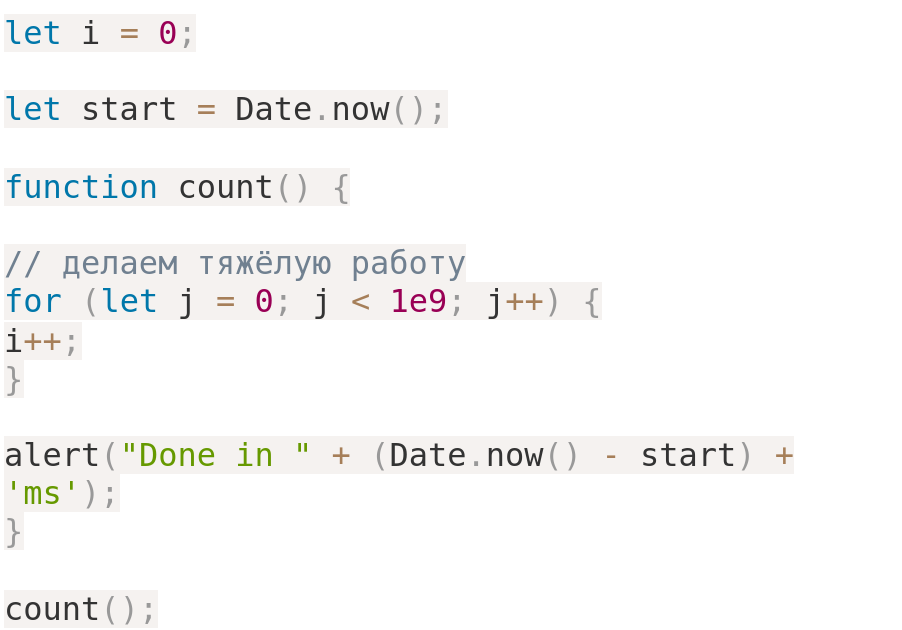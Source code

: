 <mxfile version="13.7.3" type="device" pages="6"><diagram id="C0SLp1-Ot98nmbYjIeOZ" name="count time"><mxGraphModel dx="1024" dy="592" grid="1" gridSize="10" guides="1" tooltips="1" connect="1" arrows="1" fold="1" page="1" pageScale="1" pageWidth="827" pageHeight="1169" math="0" shadow="0"><root><mxCell id="0"/><mxCell id="1" parent="0"/><mxCell id="rHMm0X-uAWrzGH_EFXyB-1" value="&lt;span class=&quot;token keyword&quot; style=&quot;color: rgb(0, 119, 170); font-family: consolas, &amp;quot;lucida console&amp;quot;, menlo, monaco, monospace; font-size: 16px; font-style: normal; font-weight: 400; letter-spacing: normal; text-align: left; text-indent: 0px; text-transform: none; word-spacing: 0px; background-color: rgb(245, 242, 240);&quot;&gt;let&lt;/span&gt;&lt;span style=&quot;color: rgb(51, 51, 51); font-family: consolas, &amp;quot;lucida console&amp;quot;, menlo, monaco, monospace; font-size: 16px; font-style: normal; font-weight: 400; letter-spacing: normal; text-align: left; text-indent: 0px; text-transform: none; word-spacing: 0px; background-color: rgb(245, 242, 240); display: inline; float: none;&quot;&gt; i &lt;/span&gt;&lt;span class=&quot;token operator&quot; style=&quot;color: rgb(166, 127, 89); font-family: consolas, &amp;quot;lucida console&amp;quot;, menlo, monaco, monospace; font-size: 16px; font-style: normal; font-weight: 400; letter-spacing: normal; text-align: left; text-indent: 0px; text-transform: none; word-spacing: 0px; background-color: rgb(245, 242, 240);&quot;&gt;=&lt;/span&gt;&lt;span style=&quot;color: rgb(51, 51, 51); font-family: consolas, &amp;quot;lucida console&amp;quot;, menlo, monaco, monospace; font-size: 16px; font-style: normal; font-weight: 400; letter-spacing: normal; text-align: left; text-indent: 0px; text-transform: none; word-spacing: 0px; background-color: rgb(245, 242, 240); display: inline; float: none;&quot;&gt; &lt;/span&gt;&lt;span class=&quot;token number&quot; style=&quot;color: rgb(153, 0, 85); font-family: consolas, &amp;quot;lucida console&amp;quot;, menlo, monaco, monospace; font-size: 16px; font-style: normal; font-weight: 400; letter-spacing: normal; text-align: left; text-indent: 0px; text-transform: none; word-spacing: 0px; background-color: rgb(245, 242, 240);&quot;&gt;0&lt;/span&gt;&lt;span class=&quot;token punctuation&quot; style=&quot;color: rgb(153, 153, 153); font-family: consolas, &amp;quot;lucida console&amp;quot;, menlo, monaco, monospace; font-size: 16px; font-style: normal; font-weight: 400; letter-spacing: normal; text-align: left; text-indent: 0px; text-transform: none; word-spacing: 0px; background-color: rgb(245, 242, 240);&quot;&gt;;&lt;/span&gt;&lt;span style=&quot;color: rgb(51, 51, 51); font-family: consolas, &amp;quot;lucida console&amp;quot;, menlo, monaco, monospace; font-size: 16px; font-style: normal; font-weight: 400; letter-spacing: normal; text-align: left; text-indent: 0px; text-transform: none; word-spacing: 0px; background-color: rgb(245, 242, 240); display: inline; float: none;&quot;&gt;&#10;&#10;&lt;/span&gt;&lt;span class=&quot;token keyword&quot; style=&quot;color: rgb(0, 119, 170); font-family: consolas, &amp;quot;lucida console&amp;quot;, menlo, monaco, monospace; font-size: 16px; font-style: normal; font-weight: 400; letter-spacing: normal; text-align: left; text-indent: 0px; text-transform: none; word-spacing: 0px; background-color: rgb(245, 242, 240);&quot;&gt;let&lt;/span&gt;&lt;span style=&quot;color: rgb(51, 51, 51); font-family: consolas, &amp;quot;lucida console&amp;quot;, menlo, monaco, monospace; font-size: 16px; font-style: normal; font-weight: 400; letter-spacing: normal; text-align: left; text-indent: 0px; text-transform: none; word-spacing: 0px; background-color: rgb(245, 242, 240); display: inline; float: none;&quot;&gt; start &lt;/span&gt;&lt;span class=&quot;token operator&quot; style=&quot;color: rgb(166, 127, 89); font-family: consolas, &amp;quot;lucida console&amp;quot;, menlo, monaco, monospace; font-size: 16px; font-style: normal; font-weight: 400; letter-spacing: normal; text-align: left; text-indent: 0px; text-transform: none; word-spacing: 0px; background-color: rgb(245, 242, 240);&quot;&gt;=&lt;/span&gt;&lt;span style=&quot;color: rgb(51, 51, 51); font-family: consolas, &amp;quot;lucida console&amp;quot;, menlo, monaco, monospace; font-size: 16px; font-style: normal; font-weight: 400; letter-spacing: normal; text-align: left; text-indent: 0px; text-transform: none; word-spacing: 0px; background-color: rgb(245, 242, 240); display: inline; float: none;&quot;&gt; Date&lt;/span&gt;&lt;span class=&quot;token punctuation&quot; style=&quot;color: rgb(153, 153, 153); font-family: consolas, &amp;quot;lucida console&amp;quot;, menlo, monaco, monospace; font-size: 16px; font-style: normal; font-weight: 400; letter-spacing: normal; text-align: left; text-indent: 0px; text-transform: none; word-spacing: 0px; background-color: rgb(245, 242, 240);&quot;&gt;.&lt;/span&gt;&lt;span class=&quot;token function&quot; style=&quot;color: rgb(51, 51, 51); font-family: consolas, &amp;quot;lucida console&amp;quot;, menlo, monaco, monospace; font-size: 16px; font-style: normal; font-weight: 400; letter-spacing: normal; text-align: left; text-indent: 0px; text-transform: none; word-spacing: 0px; background-color: rgb(245, 242, 240);&quot;&gt;now&lt;/span&gt;&lt;span class=&quot;token punctuation&quot; style=&quot;color: rgb(153, 153, 153); font-family: consolas, &amp;quot;lucida console&amp;quot;, menlo, monaco, monospace; font-size: 16px; font-style: normal; font-weight: 400; letter-spacing: normal; text-align: left; text-indent: 0px; text-transform: none; word-spacing: 0px; background-color: rgb(245, 242, 240);&quot;&gt;(&lt;/span&gt;&lt;span class=&quot;token punctuation&quot; style=&quot;color: rgb(153, 153, 153); font-family: consolas, &amp;quot;lucida console&amp;quot;, menlo, monaco, monospace; font-size: 16px; font-style: normal; font-weight: 400; letter-spacing: normal; text-align: left; text-indent: 0px; text-transform: none; word-spacing: 0px; background-color: rgb(245, 242, 240);&quot;&gt;)&lt;/span&gt;&lt;span class=&quot;token punctuation&quot; style=&quot;color: rgb(153, 153, 153); font-family: consolas, &amp;quot;lucida console&amp;quot;, menlo, monaco, monospace; font-size: 16px; font-style: normal; font-weight: 400; letter-spacing: normal; text-align: left; text-indent: 0px; text-transform: none; word-spacing: 0px; background-color: rgb(245, 242, 240);&quot;&gt;;&lt;/span&gt;&lt;span style=&quot;color: rgb(51, 51, 51); font-family: consolas, &amp;quot;lucida console&amp;quot;, menlo, monaco, monospace; font-size: 16px; font-style: normal; font-weight: 400; letter-spacing: normal; text-align: left; text-indent: 0px; text-transform: none; word-spacing: 0px; background-color: rgb(245, 242, 240); display: inline; float: none;&quot;&gt;&#10;&#10;&lt;/span&gt;&lt;span class=&quot;token keyword&quot; style=&quot;color: rgb(0, 119, 170); font-family: consolas, &amp;quot;lucida console&amp;quot;, menlo, monaco, monospace; font-size: 16px; font-style: normal; font-weight: 400; letter-spacing: normal; text-align: left; text-indent: 0px; text-transform: none; word-spacing: 0px; background-color: rgb(245, 242, 240);&quot;&gt;function&lt;/span&gt;&lt;span style=&quot;color: rgb(51, 51, 51); font-family: consolas, &amp;quot;lucida console&amp;quot;, menlo, monaco, monospace; font-size: 16px; font-style: normal; font-weight: 400; letter-spacing: normal; text-align: left; text-indent: 0px; text-transform: none; word-spacing: 0px; background-color: rgb(245, 242, 240); display: inline; float: none;&quot;&gt; &lt;/span&gt;&lt;span class=&quot;token function&quot; style=&quot;color: rgb(51, 51, 51); font-family: consolas, &amp;quot;lucida console&amp;quot;, menlo, monaco, monospace; font-size: 16px; font-style: normal; font-weight: 400; letter-spacing: normal; text-align: left; text-indent: 0px; text-transform: none; word-spacing: 0px; background-color: rgb(245, 242, 240);&quot;&gt;count&lt;/span&gt;&lt;span class=&quot;token punctuation&quot; style=&quot;color: rgb(153, 153, 153); font-family: consolas, &amp;quot;lucida console&amp;quot;, menlo, monaco, monospace; font-size: 16px; font-style: normal; font-weight: 400; letter-spacing: normal; text-align: left; text-indent: 0px; text-transform: none; word-spacing: 0px; background-color: rgb(245, 242, 240);&quot;&gt;(&lt;/span&gt;&lt;span class=&quot;token punctuation&quot; style=&quot;color: rgb(153, 153, 153); font-family: consolas, &amp;quot;lucida console&amp;quot;, menlo, monaco, monospace; font-size: 16px; font-style: normal; font-weight: 400; letter-spacing: normal; text-align: left; text-indent: 0px; text-transform: none; word-spacing: 0px; background-color: rgb(245, 242, 240);&quot;&gt;)&lt;/span&gt;&lt;span style=&quot;color: rgb(51, 51, 51); font-family: consolas, &amp;quot;lucida console&amp;quot;, menlo, monaco, monospace; font-size: 16px; font-style: normal; font-weight: 400; letter-spacing: normal; text-align: left; text-indent: 0px; text-transform: none; word-spacing: 0px; background-color: rgb(245, 242, 240); display: inline; float: none;&quot;&gt; &lt;/span&gt;&lt;span class=&quot;token punctuation&quot; style=&quot;color: rgb(153, 153, 153); font-family: consolas, &amp;quot;lucida console&amp;quot;, menlo, monaco, monospace; font-size: 16px; font-style: normal; font-weight: 400; letter-spacing: normal; text-align: left; text-indent: 0px; text-transform: none; word-spacing: 0px; background-color: rgb(245, 242, 240);&quot;&gt;{&lt;/span&gt;&lt;span style=&quot;color: rgb(51, 51, 51); font-family: consolas, &amp;quot;lucida console&amp;quot;, menlo, monaco, monospace; font-size: 16px; font-style: normal; font-weight: 400; letter-spacing: normal; text-align: left; text-indent: 0px; text-transform: none; word-spacing: 0px; background-color: rgb(245, 242, 240); display: inline; float: none;&quot;&gt;&#10;&#10;  &lt;/span&gt;&lt;span class=&quot;token comment&quot; style=&quot;color: rgb(112, 128, 144); font-family: consolas, &amp;quot;lucida console&amp;quot;, menlo, monaco, monospace; font-size: 16px; font-style: normal; font-weight: 400; letter-spacing: normal; text-align: left; text-indent: 0px; text-transform: none; word-spacing: 0px; background-color: rgb(245, 242, 240);&quot;&gt;// делаем тяжёлую работу&lt;/span&gt;&lt;span style=&quot;color: rgb(51, 51, 51); font-family: consolas, &amp;quot;lucida console&amp;quot;, menlo, monaco, monospace; font-size: 16px; font-style: normal; font-weight: 400; letter-spacing: normal; text-align: left; text-indent: 0px; text-transform: none; word-spacing: 0px; background-color: rgb(245, 242, 240); display: inline; float: none;&quot;&gt;&#10;  &lt;/span&gt;&lt;span class=&quot;token keyword&quot; style=&quot;color: rgb(0, 119, 170); font-family: consolas, &amp;quot;lucida console&amp;quot;, menlo, monaco, monospace; font-size: 16px; font-style: normal; font-weight: 400; letter-spacing: normal; text-align: left; text-indent: 0px; text-transform: none; word-spacing: 0px; background-color: rgb(245, 242, 240);&quot;&gt;for&lt;/span&gt;&lt;span style=&quot;color: rgb(51, 51, 51); font-family: consolas, &amp;quot;lucida console&amp;quot;, menlo, monaco, monospace; font-size: 16px; font-style: normal; font-weight: 400; letter-spacing: normal; text-align: left; text-indent: 0px; text-transform: none; word-spacing: 0px; background-color: rgb(245, 242, 240); display: inline; float: none;&quot;&gt; &lt;/span&gt;&lt;span class=&quot;token punctuation&quot; style=&quot;color: rgb(153, 153, 153); font-family: consolas, &amp;quot;lucida console&amp;quot;, menlo, monaco, monospace; font-size: 16px; font-style: normal; font-weight: 400; letter-spacing: normal; text-align: left; text-indent: 0px; text-transform: none; word-spacing: 0px; background-color: rgb(245, 242, 240);&quot;&gt;(&lt;/span&gt;&lt;span class=&quot;token keyword&quot; style=&quot;color: rgb(0, 119, 170); font-family: consolas, &amp;quot;lucida console&amp;quot;, menlo, monaco, monospace; font-size: 16px; font-style: normal; font-weight: 400; letter-spacing: normal; text-align: left; text-indent: 0px; text-transform: none; word-spacing: 0px; background-color: rgb(245, 242, 240);&quot;&gt;let&lt;/span&gt;&lt;span style=&quot;color: rgb(51, 51, 51); font-family: consolas, &amp;quot;lucida console&amp;quot;, menlo, monaco, monospace; font-size: 16px; font-style: normal; font-weight: 400; letter-spacing: normal; text-align: left; text-indent: 0px; text-transform: none; word-spacing: 0px; background-color: rgb(245, 242, 240); display: inline; float: none;&quot;&gt; j &lt;/span&gt;&lt;span class=&quot;token operator&quot; style=&quot;color: rgb(166, 127, 89); font-family: consolas, &amp;quot;lucida console&amp;quot;, menlo, monaco, monospace; font-size: 16px; font-style: normal; font-weight: 400; letter-spacing: normal; text-align: left; text-indent: 0px; text-transform: none; word-spacing: 0px; background-color: rgb(245, 242, 240);&quot;&gt;=&lt;/span&gt;&lt;span style=&quot;color: rgb(51, 51, 51); font-family: consolas, &amp;quot;lucida console&amp;quot;, menlo, monaco, monospace; font-size: 16px; font-style: normal; font-weight: 400; letter-spacing: normal; text-align: left; text-indent: 0px; text-transform: none; word-spacing: 0px; background-color: rgb(245, 242, 240); display: inline; float: none;&quot;&gt; &lt;/span&gt;&lt;span class=&quot;token number&quot; style=&quot;color: rgb(153, 0, 85); font-family: consolas, &amp;quot;lucida console&amp;quot;, menlo, monaco, monospace; font-size: 16px; font-style: normal; font-weight: 400; letter-spacing: normal; text-align: left; text-indent: 0px; text-transform: none; word-spacing: 0px; background-color: rgb(245, 242, 240);&quot;&gt;0&lt;/span&gt;&lt;span class=&quot;token punctuation&quot; style=&quot;color: rgb(153, 153, 153); font-family: consolas, &amp;quot;lucida console&amp;quot;, menlo, monaco, monospace; font-size: 16px; font-style: normal; font-weight: 400; letter-spacing: normal; text-align: left; text-indent: 0px; text-transform: none; word-spacing: 0px; background-color: rgb(245, 242, 240);&quot;&gt;;&lt;/span&gt;&lt;span style=&quot;color: rgb(51, 51, 51); font-family: consolas, &amp;quot;lucida console&amp;quot;, menlo, monaco, monospace; font-size: 16px; font-style: normal; font-weight: 400; letter-spacing: normal; text-align: left; text-indent: 0px; text-transform: none; word-spacing: 0px; background-color: rgb(245, 242, 240); display: inline; float: none;&quot;&gt; j &lt;/span&gt;&lt;span class=&quot;token operator&quot; style=&quot;color: rgb(166, 127, 89); font-family: consolas, &amp;quot;lucida console&amp;quot;, menlo, monaco, monospace; font-size: 16px; font-style: normal; font-weight: 400; letter-spacing: normal; text-align: left; text-indent: 0px; text-transform: none; word-spacing: 0px; background-color: rgb(245, 242, 240);&quot;&gt;&amp;lt;&lt;/span&gt;&lt;span style=&quot;color: rgb(51, 51, 51); font-family: consolas, &amp;quot;lucida console&amp;quot;, menlo, monaco, monospace; font-size: 16px; font-style: normal; font-weight: 400; letter-spacing: normal; text-align: left; text-indent: 0px; text-transform: none; word-spacing: 0px; background-color: rgb(245, 242, 240); display: inline; float: none;&quot;&gt; &lt;/span&gt;&lt;span class=&quot;token number&quot; style=&quot;color: rgb(153, 0, 85); font-family: consolas, &amp;quot;lucida console&amp;quot;, menlo, monaco, monospace; font-size: 16px; font-style: normal; font-weight: 400; letter-spacing: normal; text-align: left; text-indent: 0px; text-transform: none; word-spacing: 0px; background-color: rgb(245, 242, 240);&quot;&gt;1e9&lt;/span&gt;&lt;span class=&quot;token punctuation&quot; style=&quot;color: rgb(153, 153, 153); font-family: consolas, &amp;quot;lucida console&amp;quot;, menlo, monaco, monospace; font-size: 16px; font-style: normal; font-weight: 400; letter-spacing: normal; text-align: left; text-indent: 0px; text-transform: none; word-spacing: 0px; background-color: rgb(245, 242, 240);&quot;&gt;;&lt;/span&gt;&lt;span style=&quot;color: rgb(51, 51, 51); font-family: consolas, &amp;quot;lucida console&amp;quot;, menlo, monaco, monospace; font-size: 16px; font-style: normal; font-weight: 400; letter-spacing: normal; text-align: left; text-indent: 0px; text-transform: none; word-spacing: 0px; background-color: rgb(245, 242, 240); display: inline; float: none;&quot;&gt; j&lt;/span&gt;&lt;span class=&quot;token operator&quot; style=&quot;color: rgb(166, 127, 89); font-family: consolas, &amp;quot;lucida console&amp;quot;, menlo, monaco, monospace; font-size: 16px; font-style: normal; font-weight: 400; letter-spacing: normal; text-align: left; text-indent: 0px; text-transform: none; word-spacing: 0px; background-color: rgb(245, 242, 240);&quot;&gt;++&lt;/span&gt;&lt;span class=&quot;token punctuation&quot; style=&quot;color: rgb(153, 153, 153); font-family: consolas, &amp;quot;lucida console&amp;quot;, menlo, monaco, monospace; font-size: 16px; font-style: normal; font-weight: 400; letter-spacing: normal; text-align: left; text-indent: 0px; text-transform: none; word-spacing: 0px; background-color: rgb(245, 242, 240);&quot;&gt;)&lt;/span&gt;&lt;span style=&quot;color: rgb(51, 51, 51); font-family: consolas, &amp;quot;lucida console&amp;quot;, menlo, monaco, monospace; font-size: 16px; font-style: normal; font-weight: 400; letter-spacing: normal; text-align: left; text-indent: 0px; text-transform: none; word-spacing: 0px; background-color: rgb(245, 242, 240); display: inline; float: none;&quot;&gt; &lt;/span&gt;&lt;span class=&quot;token punctuation&quot; style=&quot;color: rgb(153, 153, 153); font-family: consolas, &amp;quot;lucida console&amp;quot;, menlo, monaco, monospace; font-size: 16px; font-style: normal; font-weight: 400; letter-spacing: normal; text-align: left; text-indent: 0px; text-transform: none; word-spacing: 0px; background-color: rgb(245, 242, 240);&quot;&gt;{&lt;/span&gt;&lt;span style=&quot;color: rgb(51, 51, 51); font-family: consolas, &amp;quot;lucida console&amp;quot;, menlo, monaco, monospace; font-size: 16px; font-style: normal; font-weight: 400; letter-spacing: normal; text-align: left; text-indent: 0px; text-transform: none; word-spacing: 0px; background-color: rgb(245, 242, 240); display: inline; float: none;&quot;&gt;&#10;    i&lt;/span&gt;&lt;span class=&quot;token operator&quot; style=&quot;color: rgb(166, 127, 89); font-family: consolas, &amp;quot;lucida console&amp;quot;, menlo, monaco, monospace; font-size: 16px; font-style: normal; font-weight: 400; letter-spacing: normal; text-align: left; text-indent: 0px; text-transform: none; word-spacing: 0px; background-color: rgb(245, 242, 240);&quot;&gt;++&lt;/span&gt;&lt;span class=&quot;token punctuation&quot; style=&quot;color: rgb(153, 153, 153); font-family: consolas, &amp;quot;lucida console&amp;quot;, menlo, monaco, monospace; font-size: 16px; font-style: normal; font-weight: 400; letter-spacing: normal; text-align: left; text-indent: 0px; text-transform: none; word-spacing: 0px; background-color: rgb(245, 242, 240);&quot;&gt;;&lt;/span&gt;&lt;span style=&quot;color: rgb(51, 51, 51); font-family: consolas, &amp;quot;lucida console&amp;quot;, menlo, monaco, monospace; font-size: 16px; font-style: normal; font-weight: 400; letter-spacing: normal; text-align: left; text-indent: 0px; text-transform: none; word-spacing: 0px; background-color: rgb(245, 242, 240); display: inline; float: none;&quot;&gt;&#10;  &lt;/span&gt;&lt;span class=&quot;token punctuation&quot; style=&quot;color: rgb(153, 153, 153); font-family: consolas, &amp;quot;lucida console&amp;quot;, menlo, monaco, monospace; font-size: 16px; font-style: normal; font-weight: 400; letter-spacing: normal; text-align: left; text-indent: 0px; text-transform: none; word-spacing: 0px; background-color: rgb(245, 242, 240);&quot;&gt;}&lt;/span&gt;&lt;span style=&quot;color: rgb(51, 51, 51); font-family: consolas, &amp;quot;lucida console&amp;quot;, menlo, monaco, monospace; font-size: 16px; font-style: normal; font-weight: 400; letter-spacing: normal; text-align: left; text-indent: 0px; text-transform: none; word-spacing: 0px; background-color: rgb(245, 242, 240); display: inline; float: none;&quot;&gt;&#10;&#10;  &lt;/span&gt;&lt;span class=&quot;token function&quot; style=&quot;color: rgb(51, 51, 51); font-family: consolas, &amp;quot;lucida console&amp;quot;, menlo, monaco, monospace; font-size: 16px; font-style: normal; font-weight: 400; letter-spacing: normal; text-align: left; text-indent: 0px; text-transform: none; word-spacing: 0px; background-color: rgb(245, 242, 240);&quot;&gt;alert&lt;/span&gt;&lt;span class=&quot;token punctuation&quot; style=&quot;color: rgb(153, 153, 153); font-family: consolas, &amp;quot;lucida console&amp;quot;, menlo, monaco, monospace; font-size: 16px; font-style: normal; font-weight: 400; letter-spacing: normal; text-align: left; text-indent: 0px; text-transform: none; word-spacing: 0px; background-color: rgb(245, 242, 240);&quot;&gt;(&lt;/span&gt;&lt;span class=&quot;token string&quot; style=&quot;color: rgb(102, 153, 0); font-family: consolas, &amp;quot;lucida console&amp;quot;, menlo, monaco, monospace; font-size: 16px; font-style: normal; font-weight: 400; letter-spacing: normal; text-align: left; text-indent: 0px; text-transform: none; word-spacing: 0px; background-color: rgb(245, 242, 240);&quot;&gt;&quot;Done in &quot;&lt;/span&gt;&lt;span style=&quot;color: rgb(51, 51, 51); font-family: consolas, &amp;quot;lucida console&amp;quot;, menlo, monaco, monospace; font-size: 16px; font-style: normal; font-weight: 400; letter-spacing: normal; text-align: left; text-indent: 0px; text-transform: none; word-spacing: 0px; background-color: rgb(245, 242, 240); display: inline; float: none;&quot;&gt; &lt;/span&gt;&lt;span class=&quot;token operator&quot; style=&quot;color: rgb(166, 127, 89); font-family: consolas, &amp;quot;lucida console&amp;quot;, menlo, monaco, monospace; font-size: 16px; font-style: normal; font-weight: 400; letter-spacing: normal; text-align: left; text-indent: 0px; text-transform: none; word-spacing: 0px; background-color: rgb(245, 242, 240);&quot;&gt;+&lt;/span&gt;&lt;span style=&quot;color: rgb(51, 51, 51); font-family: consolas, &amp;quot;lucida console&amp;quot;, menlo, monaco, monospace; font-size: 16px; font-style: normal; font-weight: 400; letter-spacing: normal; text-align: left; text-indent: 0px; text-transform: none; word-spacing: 0px; background-color: rgb(245, 242, 240); display: inline; float: none;&quot;&gt; &lt;/span&gt;&lt;span class=&quot;token punctuation&quot; style=&quot;color: rgb(153, 153, 153); font-family: consolas, &amp;quot;lucida console&amp;quot;, menlo, monaco, monospace; font-size: 16px; font-style: normal; font-weight: 400; letter-spacing: normal; text-align: left; text-indent: 0px; text-transform: none; word-spacing: 0px; background-color: rgb(245, 242, 240);&quot;&gt;(&lt;/span&gt;&lt;span style=&quot;color: rgb(51, 51, 51); font-family: consolas, &amp;quot;lucida console&amp;quot;, menlo, monaco, monospace; font-size: 16px; font-style: normal; font-weight: 400; letter-spacing: normal; text-align: left; text-indent: 0px; text-transform: none; word-spacing: 0px; background-color: rgb(245, 242, 240); display: inline; float: none;&quot;&gt;Date&lt;/span&gt;&lt;span class=&quot;token punctuation&quot; style=&quot;color: rgb(153, 153, 153); font-family: consolas, &amp;quot;lucida console&amp;quot;, menlo, monaco, monospace; font-size: 16px; font-style: normal; font-weight: 400; letter-spacing: normal; text-align: left; text-indent: 0px; text-transform: none; word-spacing: 0px; background-color: rgb(245, 242, 240);&quot;&gt;.&lt;/span&gt;&lt;span class=&quot;token function&quot; style=&quot;color: rgb(51, 51, 51); font-family: consolas, &amp;quot;lucida console&amp;quot;, menlo, monaco, monospace; font-size: 16px; font-style: normal; font-weight: 400; letter-spacing: normal; text-align: left; text-indent: 0px; text-transform: none; word-spacing: 0px; background-color: rgb(245, 242, 240);&quot;&gt;now&lt;/span&gt;&lt;span class=&quot;token punctuation&quot; style=&quot;color: rgb(153, 153, 153); font-family: consolas, &amp;quot;lucida console&amp;quot;, menlo, monaco, monospace; font-size: 16px; font-style: normal; font-weight: 400; letter-spacing: normal; text-align: left; text-indent: 0px; text-transform: none; word-spacing: 0px; background-color: rgb(245, 242, 240);&quot;&gt;(&lt;/span&gt;&lt;span class=&quot;token punctuation&quot; style=&quot;color: rgb(153, 153, 153); font-family: consolas, &amp;quot;lucida console&amp;quot;, menlo, monaco, monospace; font-size: 16px; font-style: normal; font-weight: 400; letter-spacing: normal; text-align: left; text-indent: 0px; text-transform: none; word-spacing: 0px; background-color: rgb(245, 242, 240);&quot;&gt;)&lt;/span&gt;&lt;span style=&quot;color: rgb(51, 51, 51); font-family: consolas, &amp;quot;lucida console&amp;quot;, menlo, monaco, monospace; font-size: 16px; font-style: normal; font-weight: 400; letter-spacing: normal; text-align: left; text-indent: 0px; text-transform: none; word-spacing: 0px; background-color: rgb(245, 242, 240); display: inline; float: none;&quot;&gt; &lt;/span&gt;&lt;span class=&quot;token operator&quot; style=&quot;color: rgb(166, 127, 89); font-family: consolas, &amp;quot;lucida console&amp;quot;, menlo, monaco, monospace; font-size: 16px; font-style: normal; font-weight: 400; letter-spacing: normal; text-align: left; text-indent: 0px; text-transform: none; word-spacing: 0px; background-color: rgb(245, 242, 240);&quot;&gt;-&lt;/span&gt;&lt;span style=&quot;color: rgb(51, 51, 51); font-family: consolas, &amp;quot;lucida console&amp;quot;, menlo, monaco, monospace; font-size: 16px; font-style: normal; font-weight: 400; letter-spacing: normal; text-align: left; text-indent: 0px; text-transform: none; word-spacing: 0px; background-color: rgb(245, 242, 240); display: inline; float: none;&quot;&gt; start&lt;/span&gt;&lt;span class=&quot;token punctuation&quot; style=&quot;color: rgb(153, 153, 153); font-family: consolas, &amp;quot;lucida console&amp;quot;, menlo, monaco, monospace; font-size: 16px; font-style: normal; font-weight: 400; letter-spacing: normal; text-align: left; text-indent: 0px; text-transform: none; word-spacing: 0px; background-color: rgb(245, 242, 240);&quot;&gt;)&lt;/span&gt;&lt;span style=&quot;color: rgb(51, 51, 51); font-family: consolas, &amp;quot;lucida console&amp;quot;, menlo, monaco, monospace; font-size: 16px; font-style: normal; font-weight: 400; letter-spacing: normal; text-align: left; text-indent: 0px; text-transform: none; word-spacing: 0px; background-color: rgb(245, 242, 240); display: inline; float: none;&quot;&gt; &lt;/span&gt;&lt;span class=&quot;token operator&quot; style=&quot;color: rgb(166, 127, 89); font-family: consolas, &amp;quot;lucida console&amp;quot;, menlo, monaco, monospace; font-size: 16px; font-style: normal; font-weight: 400; letter-spacing: normal; text-align: left; text-indent: 0px; text-transform: none; word-spacing: 0px; background-color: rgb(245, 242, 240);&quot;&gt;+&lt;/span&gt;&lt;span style=&quot;color: rgb(51, 51, 51); font-family: consolas, &amp;quot;lucida console&amp;quot;, menlo, monaco, monospace; font-size: 16px; font-style: normal; font-weight: 400; letter-spacing: normal; text-align: left; text-indent: 0px; text-transform: none; word-spacing: 0px; background-color: rgb(245, 242, 240); display: inline; float: none;&quot;&gt; &lt;/span&gt;&lt;span class=&quot;token string&quot; style=&quot;color: rgb(102, 153, 0); font-family: consolas, &amp;quot;lucida console&amp;quot;, menlo, monaco, monospace; font-size: 16px; font-style: normal; font-weight: 400; letter-spacing: normal; text-align: left; text-indent: 0px; text-transform: none; word-spacing: 0px; background-color: rgb(245, 242, 240);&quot;&gt;'ms'&lt;/span&gt;&lt;span class=&quot;token punctuation&quot; style=&quot;color: rgb(153, 153, 153); font-family: consolas, &amp;quot;lucida console&amp;quot;, menlo, monaco, monospace; font-size: 16px; font-style: normal; font-weight: 400; letter-spacing: normal; text-align: left; text-indent: 0px; text-transform: none; word-spacing: 0px; background-color: rgb(245, 242, 240);&quot;&gt;)&lt;/span&gt;&lt;span class=&quot;token punctuation&quot; style=&quot;color: rgb(153, 153, 153); font-family: consolas, &amp;quot;lucida console&amp;quot;, menlo, monaco, monospace; font-size: 16px; font-style: normal; font-weight: 400; letter-spacing: normal; text-align: left; text-indent: 0px; text-transform: none; word-spacing: 0px; background-color: rgb(245, 242, 240);&quot;&gt;;&lt;/span&gt;&lt;span style=&quot;color: rgb(51, 51, 51); font-family: consolas, &amp;quot;lucida console&amp;quot;, menlo, monaco, monospace; font-size: 16px; font-style: normal; font-weight: 400; letter-spacing: normal; text-align: left; text-indent: 0px; text-transform: none; word-spacing: 0px; background-color: rgb(245, 242, 240); display: inline; float: none;&quot;&gt;&#10;&lt;/span&gt;&lt;span class=&quot;token punctuation&quot; style=&quot;color: rgb(153, 153, 153); font-family: consolas, &amp;quot;lucida console&amp;quot;, menlo, monaco, monospace; font-size: 16px; font-style: normal; font-weight: 400; letter-spacing: normal; text-align: left; text-indent: 0px; text-transform: none; word-spacing: 0px; background-color: rgb(245, 242, 240);&quot;&gt;}&lt;/span&gt;&lt;span style=&quot;color: rgb(51, 51, 51); font-family: consolas, &amp;quot;lucida console&amp;quot;, menlo, monaco, monospace; font-size: 16px; font-style: normal; font-weight: 400; letter-spacing: normal; text-align: left; text-indent: 0px; text-transform: none; word-spacing: 0px; background-color: rgb(245, 242, 240); display: inline; float: none;&quot;&gt;&#10;&#10;&lt;/span&gt;&lt;span class=&quot;token function&quot; style=&quot;color: rgb(51, 51, 51); font-family: consolas, &amp;quot;lucida console&amp;quot;, menlo, monaco, monospace; font-size: 16px; font-style: normal; font-weight: 400; letter-spacing: normal; text-align: left; text-indent: 0px; text-transform: none; word-spacing: 0px; background-color: rgb(245, 242, 240);&quot;&gt;count&lt;/span&gt;&lt;span class=&quot;token punctuation&quot; style=&quot;color: rgb(153, 153, 153); font-family: consolas, &amp;quot;lucida console&amp;quot;, menlo, monaco, monospace; font-size: 16px; font-style: normal; font-weight: 400; letter-spacing: normal; text-align: left; text-indent: 0px; text-transform: none; word-spacing: 0px; background-color: rgb(245, 242, 240);&quot;&gt;(&lt;/span&gt;&lt;span class=&quot;token punctuation&quot; style=&quot;color: rgb(153, 153, 153); font-family: consolas, &amp;quot;lucida console&amp;quot;, menlo, monaco, monospace; font-size: 16px; font-style: normal; font-weight: 400; letter-spacing: normal; text-align: left; text-indent: 0px; text-transform: none; word-spacing: 0px; background-color: rgb(245, 242, 240);&quot;&gt;)&lt;/span&gt;&lt;span class=&quot;token punctuation&quot; style=&quot;color: rgb(153, 153, 153); font-family: consolas, &amp;quot;lucida console&amp;quot;, menlo, monaco, monospace; font-size: 16px; font-style: normal; font-weight: 400; letter-spacing: normal; text-align: left; text-indent: 0px; text-transform: none; word-spacing: 0px; background-color: rgb(245, 242, 240);&quot;&gt;;&lt;/span&gt;" style="text;whiteSpace=wrap;html=1;" parent="1" vertex="1"><mxGeometry x="40" y="40" width="450" height="230" as="geometry"/></mxCell></root></mxGraphModel></diagram><diagram id="5qX14amOkSx9QFs1zHAj" name="high load"><mxGraphModel dx="1024" dy="592" grid="1" gridSize="10" guides="1" tooltips="1" connect="1" arrows="1" fold="1" page="1" pageScale="1" pageWidth="827" pageHeight="1169" math="0" shadow="0"><root><mxCell id="LKgeQsVnQu125z7YScb--0"/><mxCell id="LKgeQsVnQu125z7YScb--1" parent="LKgeQsVnQu125z7YScb--0"/><mxCell id="EqKnocn4W_FrLyIkFBTv-0" value="&lt;span class=&quot;token keyword&quot; style=&quot;color: rgb(0, 119, 170); font-family: consolas, &amp;quot;lucida console&amp;quot;, menlo, monaco, monospace; font-size: 16px; font-style: normal; font-weight: 400; letter-spacing: normal; text-align: left; text-indent: 0px; text-transform: none; word-spacing: 0px; background-color: rgb(245, 242, 240);&quot;&gt;let&lt;/span&gt;&lt;span style=&quot;color: rgb(51, 51, 51); font-family: consolas, &amp;quot;lucida console&amp;quot;, menlo, monaco, monospace; font-size: 16px; font-style: normal; font-weight: 400; letter-spacing: normal; text-align: left; text-indent: 0px; text-transform: none; word-spacing: 0px; background-color: rgb(245, 242, 240); display: inline; float: none;&quot;&gt; i &lt;/span&gt;&lt;span class=&quot;token operator&quot; style=&quot;color: rgb(166, 127, 89); font-family: consolas, &amp;quot;lucida console&amp;quot;, menlo, monaco, monospace; font-size: 16px; font-style: normal; font-weight: 400; letter-spacing: normal; text-align: left; text-indent: 0px; text-transform: none; word-spacing: 0px; background-color: rgb(245, 242, 240);&quot;&gt;=&lt;/span&gt;&lt;span style=&quot;color: rgb(51, 51, 51); font-family: consolas, &amp;quot;lucida console&amp;quot;, menlo, monaco, monospace; font-size: 16px; font-style: normal; font-weight: 400; letter-spacing: normal; text-align: left; text-indent: 0px; text-transform: none; word-spacing: 0px; background-color: rgb(245, 242, 240); display: inline; float: none;&quot;&gt; &lt;/span&gt;&lt;span class=&quot;token number&quot; style=&quot;color: rgb(153, 0, 85); font-family: consolas, &amp;quot;lucida console&amp;quot;, menlo, monaco, monospace; font-size: 16px; font-style: normal; font-weight: 400; letter-spacing: normal; text-align: left; text-indent: 0px; text-transform: none; word-spacing: 0px; background-color: rgb(245, 242, 240);&quot;&gt;0&lt;/span&gt;&lt;span class=&quot;token punctuation&quot; style=&quot;color: rgb(153, 153, 153); font-family: consolas, &amp;quot;lucida console&amp;quot;, menlo, monaco, monospace; font-size: 16px; font-style: normal; font-weight: 400; letter-spacing: normal; text-align: left; text-indent: 0px; text-transform: none; word-spacing: 0px; background-color: rgb(245, 242, 240);&quot;&gt;;&lt;/span&gt;&lt;span style=&quot;color: rgb(51, 51, 51); font-family: consolas, &amp;quot;lucida console&amp;quot;, menlo, monaco, monospace; font-size: 16px; font-style: normal; font-weight: 400; letter-spacing: normal; text-align: left; text-indent: 0px; text-transform: none; word-spacing: 0px; background-color: rgb(245, 242, 240); display: inline; float: none;&quot;&gt;&#10;&#10;&lt;/span&gt;&lt;span class=&quot;token keyword&quot; style=&quot;color: rgb(0, 119, 170); font-family: consolas, &amp;quot;lucida console&amp;quot;, menlo, monaco, monospace; font-size: 16px; font-style: normal; font-weight: 400; letter-spacing: normal; text-align: left; text-indent: 0px; text-transform: none; word-spacing: 0px; background-color: rgb(245, 242, 240);&quot;&gt;let&lt;/span&gt;&lt;span style=&quot;color: rgb(51, 51, 51); font-family: consolas, &amp;quot;lucida console&amp;quot;, menlo, monaco, monospace; font-size: 16px; font-style: normal; font-weight: 400; letter-spacing: normal; text-align: left; text-indent: 0px; text-transform: none; word-spacing: 0px; background-color: rgb(245, 242, 240); display: inline; float: none;&quot;&gt; start &lt;/span&gt;&lt;span class=&quot;token operator&quot; style=&quot;color: rgb(166, 127, 89); font-family: consolas, &amp;quot;lucida console&amp;quot;, menlo, monaco, monospace; font-size: 16px; font-style: normal; font-weight: 400; letter-spacing: normal; text-align: left; text-indent: 0px; text-transform: none; word-spacing: 0px; background-color: rgb(245, 242, 240);&quot;&gt;=&lt;/span&gt;&lt;span style=&quot;color: rgb(51, 51, 51); font-family: consolas, &amp;quot;lucida console&amp;quot;, menlo, monaco, monospace; font-size: 16px; font-style: normal; font-weight: 400; letter-spacing: normal; text-align: left; text-indent: 0px; text-transform: none; word-spacing: 0px; background-color: rgb(245, 242, 240); display: inline; float: none;&quot;&gt; Date&lt;/span&gt;&lt;span class=&quot;token punctuation&quot; style=&quot;color: rgb(153, 153, 153); font-family: consolas, &amp;quot;lucida console&amp;quot;, menlo, monaco, monospace; font-size: 16px; font-style: normal; font-weight: 400; letter-spacing: normal; text-align: left; text-indent: 0px; text-transform: none; word-spacing: 0px; background-color: rgb(245, 242, 240);&quot;&gt;.&lt;/span&gt;&lt;span class=&quot;token function&quot; style=&quot;color: rgb(51, 51, 51); font-family: consolas, &amp;quot;lucida console&amp;quot;, menlo, monaco, monospace; font-size: 16px; font-style: normal; font-weight: 400; letter-spacing: normal; text-align: left; text-indent: 0px; text-transform: none; word-spacing: 0px; background-color: rgb(245, 242, 240);&quot;&gt;now&lt;/span&gt;&lt;span class=&quot;token punctuation&quot; style=&quot;color: rgb(153, 153, 153); font-family: consolas, &amp;quot;lucida console&amp;quot;, menlo, monaco, monospace; font-size: 16px; font-style: normal; font-weight: 400; letter-spacing: normal; text-align: left; text-indent: 0px; text-transform: none; word-spacing: 0px; background-color: rgb(245, 242, 240);&quot;&gt;(&lt;/span&gt;&lt;span class=&quot;token punctuation&quot; style=&quot;color: rgb(153, 153, 153); font-family: consolas, &amp;quot;lucida console&amp;quot;, menlo, monaco, monospace; font-size: 16px; font-style: normal; font-weight: 400; letter-spacing: normal; text-align: left; text-indent: 0px; text-transform: none; word-spacing: 0px; background-color: rgb(245, 242, 240);&quot;&gt;)&lt;/span&gt;&lt;span class=&quot;token punctuation&quot; style=&quot;color: rgb(153, 153, 153); font-family: consolas, &amp;quot;lucida console&amp;quot;, menlo, monaco, monospace; font-size: 16px; font-style: normal; font-weight: 400; letter-spacing: normal; text-align: left; text-indent: 0px; text-transform: none; word-spacing: 0px; background-color: rgb(245, 242, 240);&quot;&gt;;&lt;/span&gt;&lt;span style=&quot;color: rgb(51, 51, 51); font-family: consolas, &amp;quot;lucida console&amp;quot;, menlo, monaco, monospace; font-size: 16px; font-style: normal; font-weight: 400; letter-spacing: normal; text-align: left; text-indent: 0px; text-transform: none; word-spacing: 0px; background-color: rgb(245, 242, 240); display: inline; float: none;&quot;&gt;&#10;&#10;&lt;/span&gt;&lt;span class=&quot;token keyword&quot; style=&quot;color: rgb(0, 119, 170); font-family: consolas, &amp;quot;lucida console&amp;quot;, menlo, monaco, monospace; font-size: 16px; font-style: normal; font-weight: 400; letter-spacing: normal; text-align: left; text-indent: 0px; text-transform: none; word-spacing: 0px; background-color: rgb(245, 242, 240);&quot;&gt;function&lt;/span&gt;&lt;span style=&quot;color: rgb(51, 51, 51); font-family: consolas, &amp;quot;lucida console&amp;quot;, menlo, monaco, monospace; font-size: 16px; font-style: normal; font-weight: 400; letter-spacing: normal; text-align: left; text-indent: 0px; text-transform: none; word-spacing: 0px; background-color: rgb(245, 242, 240); display: inline; float: none;&quot;&gt; &lt;/span&gt;&lt;span class=&quot;token function&quot; style=&quot;color: rgb(51, 51, 51); font-family: consolas, &amp;quot;lucida console&amp;quot;, menlo, monaco, monospace; font-size: 16px; font-style: normal; font-weight: 400; letter-spacing: normal; text-align: left; text-indent: 0px; text-transform: none; word-spacing: 0px; background-color: rgb(245, 242, 240);&quot;&gt;count&lt;/span&gt;&lt;span class=&quot;token punctuation&quot; style=&quot;color: rgb(153, 153, 153); font-family: consolas, &amp;quot;lucida console&amp;quot;, menlo, monaco, monospace; font-size: 16px; font-style: normal; font-weight: 400; letter-spacing: normal; text-align: left; text-indent: 0px; text-transform: none; word-spacing: 0px; background-color: rgb(245, 242, 240);&quot;&gt;(&lt;/span&gt;&lt;span class=&quot;token punctuation&quot; style=&quot;color: rgb(153, 153, 153); font-family: consolas, &amp;quot;lucida console&amp;quot;, menlo, monaco, monospace; font-size: 16px; font-style: normal; font-weight: 400; letter-spacing: normal; text-align: left; text-indent: 0px; text-transform: none; word-spacing: 0px; background-color: rgb(245, 242, 240);&quot;&gt;)&lt;/span&gt;&lt;span style=&quot;color: rgb(51, 51, 51); font-family: consolas, &amp;quot;lucida console&amp;quot;, menlo, monaco, monospace; font-size: 16px; font-style: normal; font-weight: 400; letter-spacing: normal; text-align: left; text-indent: 0px; text-transform: none; word-spacing: 0px; background-color: rgb(245, 242, 240); display: inline; float: none;&quot;&gt; &lt;/span&gt;&lt;span class=&quot;token punctuation&quot; style=&quot;color: rgb(153, 153, 153); font-family: consolas, &amp;quot;lucida console&amp;quot;, menlo, monaco, monospace; font-size: 16px; font-style: normal; font-weight: 400; letter-spacing: normal; text-align: left; text-indent: 0px; text-transform: none; word-spacing: 0px; background-color: rgb(245, 242, 240);&quot;&gt;{&lt;/span&gt;&lt;span style=&quot;color: rgb(51, 51, 51); font-family: consolas, &amp;quot;lucida console&amp;quot;, menlo, monaco, monospace; font-size: 16px; font-style: normal; font-weight: 400; letter-spacing: normal; text-align: left; text-indent: 0px; text-transform: none; word-spacing: 0px; background-color: rgb(245, 242, 240); display: inline; float: none;&quot;&gt;&#10;&#10;  &lt;/span&gt;&lt;span class=&quot;token comment&quot; style=&quot;color: rgb(112, 128, 144); font-family: consolas, &amp;quot;lucida console&amp;quot;, menlo, monaco, monospace; font-size: 16px; font-style: normal; font-weight: 400; letter-spacing: normal; text-align: left; text-indent: 0px; text-transform: none; word-spacing: 0px; background-color: rgb(245, 242, 240);&quot;&gt;// делаем тяжёлую работу&lt;/span&gt;&lt;span style=&quot;color: rgb(51, 51, 51); font-family: consolas, &amp;quot;lucida console&amp;quot;, menlo, monaco, monospace; font-size: 16px; font-style: normal; font-weight: 400; letter-spacing: normal; text-align: left; text-indent: 0px; text-transform: none; word-spacing: 0px; background-color: rgb(245, 242, 240); display: inline; float: none;&quot;&gt;&#10;  &lt;/span&gt;&lt;span class=&quot;token keyword&quot; style=&quot;color: rgb(0, 119, 170); font-family: consolas, &amp;quot;lucida console&amp;quot;, menlo, monaco, monospace; font-size: 16px; font-style: normal; font-weight: 400; letter-spacing: normal; text-align: left; text-indent: 0px; text-transform: none; word-spacing: 0px; background-color: rgb(245, 242, 240);&quot;&gt;for&lt;/span&gt;&lt;span style=&quot;color: rgb(51, 51, 51); font-family: consolas, &amp;quot;lucida console&amp;quot;, menlo, monaco, monospace; font-size: 16px; font-style: normal; font-weight: 400; letter-spacing: normal; text-align: left; text-indent: 0px; text-transform: none; word-spacing: 0px; background-color: rgb(245, 242, 240); display: inline; float: none;&quot;&gt; &lt;/span&gt;&lt;span class=&quot;token punctuation&quot; style=&quot;color: rgb(153, 153, 153); font-family: consolas, &amp;quot;lucida console&amp;quot;, menlo, monaco, monospace; font-size: 16px; font-style: normal; font-weight: 400; letter-spacing: normal; text-align: left; text-indent: 0px; text-transform: none; word-spacing: 0px; background-color: rgb(245, 242, 240);&quot;&gt;(&lt;/span&gt;&lt;span class=&quot;token keyword&quot; style=&quot;color: rgb(0, 119, 170); font-family: consolas, &amp;quot;lucida console&amp;quot;, menlo, monaco, monospace; font-size: 16px; font-style: normal; font-weight: 400; letter-spacing: normal; text-align: left; text-indent: 0px; text-transform: none; word-spacing: 0px; background-color: rgb(245, 242, 240);&quot;&gt;let&lt;/span&gt;&lt;span style=&quot;color: rgb(51, 51, 51); font-family: consolas, &amp;quot;lucida console&amp;quot;, menlo, monaco, monospace; font-size: 16px; font-style: normal; font-weight: 400; letter-spacing: normal; text-align: left; text-indent: 0px; text-transform: none; word-spacing: 0px; background-color: rgb(245, 242, 240); display: inline; float: none;&quot;&gt; j &lt;/span&gt;&lt;span class=&quot;token operator&quot; style=&quot;color: rgb(166, 127, 89); font-family: consolas, &amp;quot;lucida console&amp;quot;, menlo, monaco, monospace; font-size: 16px; font-style: normal; font-weight: 400; letter-spacing: normal; text-align: left; text-indent: 0px; text-transform: none; word-spacing: 0px; background-color: rgb(245, 242, 240);&quot;&gt;=&lt;/span&gt;&lt;span style=&quot;color: rgb(51, 51, 51); font-family: consolas, &amp;quot;lucida console&amp;quot;, menlo, monaco, monospace; font-size: 16px; font-style: normal; font-weight: 400; letter-spacing: normal; text-align: left; text-indent: 0px; text-transform: none; word-spacing: 0px; background-color: rgb(245, 242, 240); display: inline; float: none;&quot;&gt; &lt;/span&gt;&lt;span class=&quot;token number&quot; style=&quot;color: rgb(153, 0, 85); font-family: consolas, &amp;quot;lucida console&amp;quot;, menlo, monaco, monospace; font-size: 16px; font-style: normal; font-weight: 400; letter-spacing: normal; text-align: left; text-indent: 0px; text-transform: none; word-spacing: 0px; background-color: rgb(245, 242, 240);&quot;&gt;0&lt;/span&gt;&lt;span class=&quot;token punctuation&quot; style=&quot;color: rgb(153, 153, 153); font-family: consolas, &amp;quot;lucida console&amp;quot;, menlo, monaco, monospace; font-size: 16px; font-style: normal; font-weight: 400; letter-spacing: normal; text-align: left; text-indent: 0px; text-transform: none; word-spacing: 0px; background-color: rgb(245, 242, 240);&quot;&gt;;&lt;/span&gt;&lt;span style=&quot;color: rgb(51, 51, 51); font-family: consolas, &amp;quot;lucida console&amp;quot;, menlo, monaco, monospace; font-size: 16px; font-style: normal; font-weight: 400; letter-spacing: normal; text-align: left; text-indent: 0px; text-transform: none; word-spacing: 0px; background-color: rgb(245, 242, 240); display: inline; float: none;&quot;&gt; j &lt;/span&gt;&lt;span class=&quot;token operator&quot; style=&quot;color: rgb(166, 127, 89); font-family: consolas, &amp;quot;lucida console&amp;quot;, menlo, monaco, monospace; font-size: 16px; font-style: normal; font-weight: 400; letter-spacing: normal; text-align: left; text-indent: 0px; text-transform: none; word-spacing: 0px; background-color: rgb(245, 242, 240);&quot;&gt;&amp;lt;&lt;/span&gt;&lt;span style=&quot;color: rgb(51, 51, 51); font-family: consolas, &amp;quot;lucida console&amp;quot;, menlo, monaco, monospace; font-size: 16px; font-style: normal; font-weight: 400; letter-spacing: normal; text-align: left; text-indent: 0px; text-transform: none; word-spacing: 0px; background-color: rgb(245, 242, 240); display: inline; float: none;&quot;&gt; &lt;/span&gt;&lt;span class=&quot;token number&quot; style=&quot;color: rgb(153, 0, 85); font-family: consolas, &amp;quot;lucida console&amp;quot;, menlo, monaco, monospace; font-size: 16px; font-style: normal; font-weight: 400; letter-spacing: normal; text-align: left; text-indent: 0px; text-transform: none; word-spacing: 0px; background-color: rgb(245, 242, 240);&quot;&gt;1e9&lt;/span&gt;&lt;span class=&quot;token punctuation&quot; style=&quot;color: rgb(153, 153, 153); font-family: consolas, &amp;quot;lucida console&amp;quot;, menlo, monaco, monospace; font-size: 16px; font-style: normal; font-weight: 400; letter-spacing: normal; text-align: left; text-indent: 0px; text-transform: none; word-spacing: 0px; background-color: rgb(245, 242, 240);&quot;&gt;;&lt;/span&gt;&lt;span style=&quot;color: rgb(51, 51, 51); font-family: consolas, &amp;quot;lucida console&amp;quot;, menlo, monaco, monospace; font-size: 16px; font-style: normal; font-weight: 400; letter-spacing: normal; text-align: left; text-indent: 0px; text-transform: none; word-spacing: 0px; background-color: rgb(245, 242, 240); display: inline; float: none;&quot;&gt; j&lt;/span&gt;&lt;span class=&quot;token operator&quot; style=&quot;color: rgb(166, 127, 89); font-family: consolas, &amp;quot;lucida console&amp;quot;, menlo, monaco, monospace; font-size: 16px; font-style: normal; font-weight: 400; letter-spacing: normal; text-align: left; text-indent: 0px; text-transform: none; word-spacing: 0px; background-color: rgb(245, 242, 240);&quot;&gt;++&lt;/span&gt;&lt;span class=&quot;token punctuation&quot; style=&quot;color: rgb(153, 153, 153); font-family: consolas, &amp;quot;lucida console&amp;quot;, menlo, monaco, monospace; font-size: 16px; font-style: normal; font-weight: 400; letter-spacing: normal; text-align: left; text-indent: 0px; text-transform: none; word-spacing: 0px; background-color: rgb(245, 242, 240);&quot;&gt;)&lt;/span&gt;&lt;span style=&quot;color: rgb(51, 51, 51); font-family: consolas, &amp;quot;lucida console&amp;quot;, menlo, monaco, monospace; font-size: 16px; font-style: normal; font-weight: 400; letter-spacing: normal; text-align: left; text-indent: 0px; text-transform: none; word-spacing: 0px; background-color: rgb(245, 242, 240); display: inline; float: none;&quot;&gt; &lt;/span&gt;&lt;span class=&quot;token punctuation&quot; style=&quot;color: rgb(153, 153, 153); font-family: consolas, &amp;quot;lucida console&amp;quot;, menlo, monaco, monospace; font-size: 16px; font-style: normal; font-weight: 400; letter-spacing: normal; text-align: left; text-indent: 0px; text-transform: none; word-spacing: 0px; background-color: rgb(245, 242, 240);&quot;&gt;{&lt;/span&gt;&lt;span style=&quot;color: rgb(51, 51, 51); font-family: consolas, &amp;quot;lucida console&amp;quot;, menlo, monaco, monospace; font-size: 16px; font-style: normal; font-weight: 400; letter-spacing: normal; text-align: left; text-indent: 0px; text-transform: none; word-spacing: 0px; background-color: rgb(245, 242, 240); display: inline; float: none;&quot;&gt;&#10;    i&lt;/span&gt;&lt;span class=&quot;token operator&quot; style=&quot;color: rgb(166, 127, 89); font-family: consolas, &amp;quot;lucida console&amp;quot;, menlo, monaco, monospace; font-size: 16px; font-style: normal; font-weight: 400; letter-spacing: normal; text-align: left; text-indent: 0px; text-transform: none; word-spacing: 0px; background-color: rgb(245, 242, 240);&quot;&gt;++&lt;/span&gt;&lt;span class=&quot;token punctuation&quot; style=&quot;color: rgb(153, 153, 153); font-family: consolas, &amp;quot;lucida console&amp;quot;, menlo, monaco, monospace; font-size: 16px; font-style: normal; font-weight: 400; letter-spacing: normal; text-align: left; text-indent: 0px; text-transform: none; word-spacing: 0px; background-color: rgb(245, 242, 240);&quot;&gt;;&lt;/span&gt;&lt;span style=&quot;color: rgb(51, 51, 51); font-family: consolas, &amp;quot;lucida console&amp;quot;, menlo, monaco, monospace; font-size: 16px; font-style: normal; font-weight: 400; letter-spacing: normal; text-align: left; text-indent: 0px; text-transform: none; word-spacing: 0px; background-color: rgb(245, 242, 240); display: inline; float: none;&quot;&gt;&#10;  &lt;/span&gt;&lt;span class=&quot;token punctuation&quot; style=&quot;color: rgb(153, 153, 153); font-family: consolas, &amp;quot;lucida console&amp;quot;, menlo, monaco, monospace; font-size: 16px; font-style: normal; font-weight: 400; letter-spacing: normal; text-align: left; text-indent: 0px; text-transform: none; word-spacing: 0px; background-color: rgb(245, 242, 240);&quot;&gt;}&lt;/span&gt;&lt;span style=&quot;color: rgb(51, 51, 51); font-family: consolas, &amp;quot;lucida console&amp;quot;, menlo, monaco, monospace; font-size: 16px; font-style: normal; font-weight: 400; letter-spacing: normal; text-align: left; text-indent: 0px; text-transform: none; word-spacing: 0px; background-color: rgb(245, 242, 240); display: inline; float: none;&quot;&gt;&#10;&#10;  &lt;/span&gt;&lt;span class=&quot;token function&quot; style=&quot;color: rgb(51, 51, 51); font-family: consolas, &amp;quot;lucida console&amp;quot;, menlo, monaco, monospace; font-size: 16px; font-style: normal; font-weight: 400; letter-spacing: normal; text-align: left; text-indent: 0px; text-transform: none; word-spacing: 0px; background-color: rgb(245, 242, 240);&quot;&gt;alert&lt;/span&gt;&lt;span class=&quot;token punctuation&quot; style=&quot;color: rgb(153, 153, 153); font-family: consolas, &amp;quot;lucida console&amp;quot;, menlo, monaco, monospace; font-size: 16px; font-style: normal; font-weight: 400; letter-spacing: normal; text-align: left; text-indent: 0px; text-transform: none; word-spacing: 0px; background-color: rgb(245, 242, 240);&quot;&gt;(&lt;/span&gt;&lt;span class=&quot;token string&quot; style=&quot;color: rgb(102, 153, 0); font-family: consolas, &amp;quot;lucida console&amp;quot;, menlo, monaco, monospace; font-size: 16px; font-style: normal; font-weight: 400; letter-spacing: normal; text-align: left; text-indent: 0px; text-transform: none; word-spacing: 0px; background-color: rgb(245, 242, 240);&quot;&gt;&quot;Done in &quot;&lt;/span&gt;&lt;span style=&quot;color: rgb(51, 51, 51); font-family: consolas, &amp;quot;lucida console&amp;quot;, menlo, monaco, monospace; font-size: 16px; font-style: normal; font-weight: 400; letter-spacing: normal; text-align: left; text-indent: 0px; text-transform: none; word-spacing: 0px; background-color: rgb(245, 242, 240); display: inline; float: none;&quot;&gt; &lt;/span&gt;&lt;span class=&quot;token operator&quot; style=&quot;color: rgb(166, 127, 89); font-family: consolas, &amp;quot;lucida console&amp;quot;, menlo, monaco, monospace; font-size: 16px; font-style: normal; font-weight: 400; letter-spacing: normal; text-align: left; text-indent: 0px; text-transform: none; word-spacing: 0px; background-color: rgb(245, 242, 240);&quot;&gt;+&lt;/span&gt;&lt;span style=&quot;color: rgb(51, 51, 51); font-family: consolas, &amp;quot;lucida console&amp;quot;, menlo, monaco, monospace; font-size: 16px; font-style: normal; font-weight: 400; letter-spacing: normal; text-align: left; text-indent: 0px; text-transform: none; word-spacing: 0px; background-color: rgb(245, 242, 240); display: inline; float: none;&quot;&gt; &lt;/span&gt;&lt;span class=&quot;token punctuation&quot; style=&quot;color: rgb(153, 153, 153); font-family: consolas, &amp;quot;lucida console&amp;quot;, menlo, monaco, monospace; font-size: 16px; font-style: normal; font-weight: 400; letter-spacing: normal; text-align: left; text-indent: 0px; text-transform: none; word-spacing: 0px; background-color: rgb(245, 242, 240);&quot;&gt;(&lt;/span&gt;&lt;span style=&quot;color: rgb(51, 51, 51); font-family: consolas, &amp;quot;lucida console&amp;quot;, menlo, monaco, monospace; font-size: 16px; font-style: normal; font-weight: 400; letter-spacing: normal; text-align: left; text-indent: 0px; text-transform: none; word-spacing: 0px; background-color: rgb(245, 242, 240); display: inline; float: none;&quot;&gt;Date&lt;/span&gt;&lt;span class=&quot;token punctuation&quot; style=&quot;color: rgb(153, 153, 153); font-family: consolas, &amp;quot;lucida console&amp;quot;, menlo, monaco, monospace; font-size: 16px; font-style: normal; font-weight: 400; letter-spacing: normal; text-align: left; text-indent: 0px; text-transform: none; word-spacing: 0px; background-color: rgb(245, 242, 240);&quot;&gt;.&lt;/span&gt;&lt;span class=&quot;token function&quot; style=&quot;color: rgb(51, 51, 51); font-family: consolas, &amp;quot;lucida console&amp;quot;, menlo, monaco, monospace; font-size: 16px; font-style: normal; font-weight: 400; letter-spacing: normal; text-align: left; text-indent: 0px; text-transform: none; word-spacing: 0px; background-color: rgb(245, 242, 240);&quot;&gt;now&lt;/span&gt;&lt;span class=&quot;token punctuation&quot; style=&quot;color: rgb(153, 153, 153); font-family: consolas, &amp;quot;lucida console&amp;quot;, menlo, monaco, monospace; font-size: 16px; font-style: normal; font-weight: 400; letter-spacing: normal; text-align: left; text-indent: 0px; text-transform: none; word-spacing: 0px; background-color: rgb(245, 242, 240);&quot;&gt;(&lt;/span&gt;&lt;span class=&quot;token punctuation&quot; style=&quot;color: rgb(153, 153, 153); font-family: consolas, &amp;quot;lucida console&amp;quot;, menlo, monaco, monospace; font-size: 16px; font-style: normal; font-weight: 400; letter-spacing: normal; text-align: left; text-indent: 0px; text-transform: none; word-spacing: 0px; background-color: rgb(245, 242, 240);&quot;&gt;)&lt;/span&gt;&lt;span style=&quot;color: rgb(51, 51, 51); font-family: consolas, &amp;quot;lucida console&amp;quot;, menlo, monaco, monospace; font-size: 16px; font-style: normal; font-weight: 400; letter-spacing: normal; text-align: left; text-indent: 0px; text-transform: none; word-spacing: 0px; background-color: rgb(245, 242, 240); display: inline; float: none;&quot;&gt; &lt;/span&gt;&lt;span class=&quot;token operator&quot; style=&quot;color: rgb(166, 127, 89); font-family: consolas, &amp;quot;lucida console&amp;quot;, menlo, monaco, monospace; font-size: 16px; font-style: normal; font-weight: 400; letter-spacing: normal; text-align: left; text-indent: 0px; text-transform: none; word-spacing: 0px; background-color: rgb(245, 242, 240);&quot;&gt;-&lt;/span&gt;&lt;span style=&quot;color: rgb(51, 51, 51); font-family: consolas, &amp;quot;lucida console&amp;quot;, menlo, monaco, monospace; font-size: 16px; font-style: normal; font-weight: 400; letter-spacing: normal; text-align: left; text-indent: 0px; text-transform: none; word-spacing: 0px; background-color: rgb(245, 242, 240); display: inline; float: none;&quot;&gt; start&lt;/span&gt;&lt;span class=&quot;token punctuation&quot; style=&quot;color: rgb(153, 153, 153); font-family: consolas, &amp;quot;lucida console&amp;quot;, menlo, monaco, monospace; font-size: 16px; font-style: normal; font-weight: 400; letter-spacing: normal; text-align: left; text-indent: 0px; text-transform: none; word-spacing: 0px; background-color: rgb(245, 242, 240);&quot;&gt;)&lt;/span&gt;&lt;span style=&quot;color: rgb(51, 51, 51); font-family: consolas, &amp;quot;lucida console&amp;quot;, menlo, monaco, monospace; font-size: 16px; font-style: normal; font-weight: 400; letter-spacing: normal; text-align: left; text-indent: 0px; text-transform: none; word-spacing: 0px; background-color: rgb(245, 242, 240); display: inline; float: none;&quot;&gt; &lt;/span&gt;&lt;span class=&quot;token operator&quot; style=&quot;color: rgb(166, 127, 89); font-family: consolas, &amp;quot;lucida console&amp;quot;, menlo, monaco, monospace; font-size: 16px; font-style: normal; font-weight: 400; letter-spacing: normal; text-align: left; text-indent: 0px; text-transform: none; word-spacing: 0px; background-color: rgb(245, 242, 240);&quot;&gt;+&lt;/span&gt;&lt;span style=&quot;color: rgb(51, 51, 51); font-family: consolas, &amp;quot;lucida console&amp;quot;, menlo, monaco, monospace; font-size: 16px; font-style: normal; font-weight: 400; letter-spacing: normal; text-align: left; text-indent: 0px; text-transform: none; word-spacing: 0px; background-color: rgb(245, 242, 240); display: inline; float: none;&quot;&gt; &lt;/span&gt;&lt;span class=&quot;token string&quot; style=&quot;color: rgb(102, 153, 0); font-family: consolas, &amp;quot;lucida console&amp;quot;, menlo, monaco, monospace; font-size: 16px; font-style: normal; font-weight: 400; letter-spacing: normal; text-align: left; text-indent: 0px; text-transform: none; word-spacing: 0px; background-color: rgb(245, 242, 240);&quot;&gt;'ms'&lt;/span&gt;&lt;span class=&quot;token punctuation&quot; style=&quot;color: rgb(153, 153, 153); font-family: consolas, &amp;quot;lucida console&amp;quot;, menlo, monaco, monospace; font-size: 16px; font-style: normal; font-weight: 400; letter-spacing: normal; text-align: left; text-indent: 0px; text-transform: none; word-spacing: 0px; background-color: rgb(245, 242, 240);&quot;&gt;)&lt;/span&gt;&lt;span class=&quot;token punctuation&quot; style=&quot;color: rgb(153, 153, 153); font-family: consolas, &amp;quot;lucida console&amp;quot;, menlo, monaco, monospace; font-size: 16px; font-style: normal; font-weight: 400; letter-spacing: normal; text-align: left; text-indent: 0px; text-transform: none; word-spacing: 0px; background-color: rgb(245, 242, 240);&quot;&gt;;&lt;/span&gt;&lt;span style=&quot;color: rgb(51, 51, 51); font-family: consolas, &amp;quot;lucida console&amp;quot;, menlo, monaco, monospace; font-size: 16px; font-style: normal; font-weight: 400; letter-spacing: normal; text-align: left; text-indent: 0px; text-transform: none; word-spacing: 0px; background-color: rgb(245, 242, 240); display: inline; float: none;&quot;&gt;&#10;&lt;/span&gt;&lt;span class=&quot;token punctuation&quot; style=&quot;color: rgb(153, 153, 153); font-family: consolas, &amp;quot;lucida console&amp;quot;, menlo, monaco, monospace; font-size: 16px; font-style: normal; font-weight: 400; letter-spacing: normal; text-align: left; text-indent: 0px; text-transform: none; word-spacing: 0px; background-color: rgb(245, 242, 240);&quot;&gt;}&lt;/span&gt;&lt;span style=&quot;color: rgb(51, 51, 51); font-family: consolas, &amp;quot;lucida console&amp;quot;, menlo, monaco, monospace; font-size: 16px; font-style: normal; font-weight: 400; letter-spacing: normal; text-align: left; text-indent: 0px; text-transform: none; word-spacing: 0px; background-color: rgb(245, 242, 240); display: inline; float: none;&quot;&gt;&#10;&#10;&lt;/span&gt;&lt;span class=&quot;token function&quot; style=&quot;color: rgb(51, 51, 51); font-family: consolas, &amp;quot;lucida console&amp;quot;, menlo, monaco, monospace; font-size: 16px; font-style: normal; font-weight: 400; letter-spacing: normal; text-align: left; text-indent: 0px; text-transform: none; word-spacing: 0px; background-color: rgb(245, 242, 240);&quot;&gt;count&lt;/span&gt;&lt;span class=&quot;token punctuation&quot; style=&quot;color: rgb(153, 153, 153); font-family: consolas, &amp;quot;lucida console&amp;quot;, menlo, monaco, monospace; font-size: 16px; font-style: normal; font-weight: 400; letter-spacing: normal; text-align: left; text-indent: 0px; text-transform: none; word-spacing: 0px; background-color: rgb(245, 242, 240);&quot;&gt;(&lt;/span&gt;&lt;span class=&quot;token punctuation&quot; style=&quot;color: rgb(153, 153, 153); font-family: consolas, &amp;quot;lucida console&amp;quot;, menlo, monaco, monospace; font-size: 16px; font-style: normal; font-weight: 400; letter-spacing: normal; text-align: left; text-indent: 0px; text-transform: none; word-spacing: 0px; background-color: rgb(245, 242, 240);&quot;&gt;)&lt;/span&gt;&lt;span class=&quot;token punctuation&quot; style=&quot;color: rgb(153, 153, 153); font-family: consolas, &amp;quot;lucida console&amp;quot;, menlo, monaco, monospace; font-size: 16px; font-style: normal; font-weight: 400; letter-spacing: normal; text-align: left; text-indent: 0px; text-transform: none; word-spacing: 0px; background-color: rgb(245, 242, 240);&quot;&gt;;&lt;/span&gt;" style="text;whiteSpace=wrap;html=1;" vertex="1" parent="LKgeQsVnQu125z7YScb--1"><mxGeometry x="40" y="40" width="450" height="230" as="geometry"/></mxCell></root></mxGraphModel></diagram><diagram id="I6vbWQOr57DZs7tpvjDz" name="transform input value"><mxGraphModel dx="1024" dy="592" grid="1" gridSize="10" guides="1" tooltips="1" connect="1" arrows="1" fold="1" page="1" pageScale="1" pageWidth="827" pageHeight="1169" math="0" shadow="0"><root><mxCell id="R4nj8OwFGDBCL7ZoHddE-0"/><mxCell id="R4nj8OwFGDBCL7ZoHddE-1" parent="R4nj8OwFGDBCL7ZoHddE-0"/><mxCell id="R4nj8OwFGDBCL7ZoHddE-2" value="&lt;div style=&quot;color: rgb(212 , 212 , 212) ; background-color: rgb(30 , 30 , 30) ; font-family: &amp;#34;consolas&amp;#34; , &amp;#34;courier new&amp;#34; , monospace ; font-weight: normal ; font-size: 14px ; line-height: 19px&quot;&gt;&lt;div&gt;&lt;span style=&quot;color: #ce9178&quot;&gt;&amp;lt;input&amp;nbsp; type=&quot;text&quot; onkeyup=&quot;this.value&amp;nbsp;=&amp;nbsp;this.value.toUpperCase();&quot;&amp;gt;&lt;/span&gt;&lt;/div&gt;&lt;/div&gt;" style="text;whiteSpace=wrap;html=1;" vertex="1" parent="R4nj8OwFGDBCL7ZoHddE-1"><mxGeometry x="30" y="20" width="550" height="30" as="geometry"/></mxCell></root></mxGraphModel></diagram><diagram id="wfuy-r0hswO2bGSFQPgO" name="клик вне эл-та"><mxGraphModel dx="1024" dy="592" grid="1" gridSize="10" guides="1" tooltips="1" connect="1" arrows="1" fold="1" page="1" pageScale="1" pageWidth="827" pageHeight="1169" math="0" shadow="0"><root><mxCell id="WCwtNjj2jXKTgvapCYWL-0"/><mxCell id="WCwtNjj2jXKTgvapCYWL-1" parent="WCwtNjj2jXKTgvapCYWL-0"/><mxCell id="WCwtNjj2jXKTgvapCYWL-2" value="&lt;div style=&quot;color: rgb(212, 212, 212); background-color: rgb(30, 30, 30); font-family: consolas, &amp;quot;courier new&amp;quot;, monospace; font-weight: normal; font-size: 14px; line-height: 19px;&quot;&gt;&lt;div&gt;&lt;span style=&quot;color: #dcdcaa&quot;&gt;$&lt;/span&gt;&lt;span style=&quot;color: #d4d4d4&quot;&gt;(&lt;/span&gt;&lt;span style=&quot;color: #9cdcfe&quot;&gt;document&lt;/span&gt;&lt;span style=&quot;color: #d4d4d4&quot;&gt;).&lt;/span&gt;&lt;span style=&quot;color: #dcdcaa&quot;&gt;mouseup&lt;/span&gt;&lt;span style=&quot;color: #d4d4d4&quot;&gt;(&lt;/span&gt;&lt;span style=&quot;color: #569cd6&quot;&gt;function&lt;/span&gt;&lt;span style=&quot;color: #d4d4d4&quot;&gt;&amp;nbsp;(&lt;/span&gt;&lt;span style=&quot;color: #9cdcfe&quot;&gt;e&lt;/span&gt;&lt;span style=&quot;color: #d4d4d4&quot;&gt;){&amp;nbsp;&lt;/span&gt;&lt;span style=&quot;color: #6a9955&quot;&gt;//&amp;nbsp;событие&amp;nbsp;клика&amp;nbsp;по&amp;nbsp;веб-документу&lt;/span&gt;&lt;/div&gt;&lt;div&gt;&lt;span style=&quot;color: #d4d4d4&quot;&gt;&amp;nbsp;&amp;nbsp;&amp;nbsp;&amp;nbsp;&lt;/span&gt;&lt;span style=&quot;color: #569cd6&quot;&gt;var&lt;/span&gt;&lt;span style=&quot;color: #d4d4d4&quot;&gt;&amp;nbsp;&lt;/span&gt;&lt;span style=&quot;color: #9cdcfe&quot;&gt;div&lt;/span&gt;&lt;span style=&quot;color: #d4d4d4&quot;&gt;&amp;nbsp;=&amp;nbsp;&lt;/span&gt;&lt;span style=&quot;color: #dcdcaa&quot;&gt;$&lt;/span&gt;&lt;span style=&quot;color: #d4d4d4&quot;&gt;(&lt;/span&gt;&lt;span style=&quot;color: #ce9178&quot;&gt;&quot;#popup&quot;&lt;/span&gt;&lt;span style=&quot;color: #d4d4d4&quot;&gt;);&amp;nbsp;&lt;/span&gt;&lt;span style=&quot;color: #6a9955&quot;&gt;//&amp;nbsp;тут&amp;nbsp;указываем&amp;nbsp;ID&amp;nbsp;элемента&lt;/span&gt;&lt;/div&gt;&lt;div&gt;&lt;span style=&quot;color: #d4d4d4&quot;&gt;&amp;nbsp;&amp;nbsp;&amp;nbsp;&amp;nbsp;&lt;/span&gt;&lt;span style=&quot;color: #c586c0&quot;&gt;if&lt;/span&gt;&lt;span style=&quot;color: #d4d4d4&quot;&gt;&amp;nbsp;(!&lt;/span&gt;&lt;span style=&quot;color: #9cdcfe&quot;&gt;div&lt;/span&gt;&lt;span style=&quot;color: #d4d4d4&quot;&gt;.&lt;/span&gt;&lt;span style=&quot;color: #dcdcaa&quot;&gt;is&lt;/span&gt;&lt;span style=&quot;color: #d4d4d4&quot;&gt;(&lt;/span&gt;&lt;span style=&quot;color: #9cdcfe&quot;&gt;e&lt;/span&gt;&lt;span style=&quot;color: #d4d4d4&quot;&gt;.&lt;/span&gt;&lt;span style=&quot;color: #9cdcfe&quot;&gt;target&lt;/span&gt;&lt;span style=&quot;color: #d4d4d4&quot;&gt;)&amp;nbsp;&lt;/span&gt;&lt;span style=&quot;color: #6a9955&quot;&gt;//&amp;nbsp;если&amp;nbsp;клик&amp;nbsp;был&amp;nbsp;не&amp;nbsp;по&amp;nbsp;нашему&amp;nbsp;блоку&lt;/span&gt;&lt;/div&gt;&lt;div&gt;&lt;span style=&quot;color: #d4d4d4&quot;&gt;&amp;nbsp;&amp;nbsp;&amp;nbsp;&amp;nbsp;&amp;nbsp;&amp;nbsp;&amp;nbsp;&amp;nbsp;&amp;amp;&amp;amp;&amp;nbsp;&lt;/span&gt;&lt;span style=&quot;color: #9cdcfe&quot;&gt;div&lt;/span&gt;&lt;span style=&quot;color: #d4d4d4&quot;&gt;.&lt;/span&gt;&lt;span style=&quot;color: #dcdcaa&quot;&gt;has&lt;/span&gt;&lt;span style=&quot;color: #d4d4d4&quot;&gt;(&lt;/span&gt;&lt;span style=&quot;color: #9cdcfe&quot;&gt;e&lt;/span&gt;&lt;span style=&quot;color: #d4d4d4&quot;&gt;.&lt;/span&gt;&lt;span style=&quot;color: #9cdcfe&quot;&gt;target&lt;/span&gt;&lt;span style=&quot;color: #d4d4d4&quot;&gt;).&lt;/span&gt;&lt;span style=&quot;color: #9cdcfe&quot;&gt;length&lt;/span&gt;&lt;span style=&quot;color: #d4d4d4&quot;&gt;&amp;nbsp;===&amp;nbsp;&lt;/span&gt;&lt;span style=&quot;color: #b5cea8&quot;&gt;0&lt;/span&gt;&lt;span style=&quot;color: #d4d4d4&quot;&gt;)&amp;nbsp;{&amp;nbsp;&lt;/span&gt;&lt;span style=&quot;color: #6a9955&quot;&gt;//&amp;nbsp;и&amp;nbsp;не&amp;nbsp;по&amp;nbsp;его&amp;nbsp;дочерним&amp;nbsp;элементам&lt;/span&gt;&lt;/div&gt;&lt;div&gt;&lt;span style=&quot;color: #d4d4d4&quot;&gt;&amp;nbsp;&amp;nbsp;&amp;nbsp;&amp;nbsp;&amp;nbsp;&amp;nbsp;&lt;/span&gt;&lt;span style=&quot;color: #9cdcfe&quot;&gt;div&lt;/span&gt;&lt;span style=&quot;color: #d4d4d4&quot;&gt;.&lt;/span&gt;&lt;span style=&quot;color: #dcdcaa&quot;&gt;hide&lt;/span&gt;&lt;span style=&quot;color: #d4d4d4&quot;&gt;();&amp;nbsp;&lt;/span&gt;&lt;span style=&quot;color: #6a9955&quot;&gt;//&amp;nbsp;скрываем&amp;nbsp;его&lt;/span&gt;&lt;/div&gt;&lt;div&gt;&lt;span style=&quot;color: #d4d4d4&quot;&gt;&amp;nbsp;&amp;nbsp;&amp;nbsp;&amp;nbsp;}&lt;/span&gt;&lt;/div&gt;&lt;div&gt;&lt;span style=&quot;color: #d4d4d4&quot;&gt;});&lt;/span&gt;&lt;/div&gt;&lt;/div&gt;" style="text;whiteSpace=wrap;html=1;" vertex="1" parent="WCwtNjj2jXKTgvapCYWL-1"><mxGeometry x="40" y="40" width="550" height="140" as="geometry"/></mxCell></root></mxGraphModel></diagram><diagram id="zb4Ncdjfilk3pj5Gotxb" name="браузер"><mxGraphModel dx="1024" dy="592" grid="1" gridSize="10" guides="1" tooltips="1" connect="1" arrows="1" fold="1" page="1" pageScale="1" pageWidth="827" pageHeight="1169" math="0" shadow="0"><root><mxCell id="jLBpyOvqWfGW4--MhIeS-0"/><mxCell id="jLBpyOvqWfGW4--MhIeS-1" parent="jLBpyOvqWfGW4--MhIeS-0"/><mxCell id="jLBpyOvqWfGW4--MhIeS-2" value="document.execCommand('copy')" style="text;html=1;align=center;verticalAlign=middle;resizable=0;points=[];autosize=1;fillColor=#ffe6cc;strokeColor=#d79b00;" vertex="1" parent="jLBpyOvqWfGW4--MhIeS-1"><mxGeometry x="40" y="40" width="190" height="20" as="geometry"/></mxCell><mxCell id="jLBpyOvqWfGW4--MhIeS-4" value="сохраняет выделенный текст в буфер обмена" style="text;html=1;align=center;verticalAlign=middle;resizable=0;points=[];autosize=1;" vertex="1" parent="jLBpyOvqWfGW4--MhIeS-1"><mxGeometry x="270" y="40" width="270" height="20" as="geometry"/></mxCell></root></mxGraphModel></diagram><diagram id="SNQdiJDxLwKjTMLlObI0" name="select text"><mxGraphModel dx="1024" dy="592" grid="1" gridSize="10" guides="1" tooltips="1" connect="1" arrows="1" fold="1" page="1" pageScale="1" pageWidth="827" pageHeight="1169" math="0" shadow="0"><root><mxCell id="nZgKI7F-ucCFv60SuKVB-0"/><mxCell id="nZgKI7F-ucCFv60SuKVB-1" parent="nZgKI7F-ucCFv60SuKVB-0"/><mxCell id="nZgKI7F-ucCFv60SuKVB-2" value="&lt;span class=&quot;hljs-function&quot; style=&quot;color: rgb(53, 53, 53); font-family: monospace, &amp;quot;courier new&amp;quot;, sans-serif; font-size: 12.96px; font-style: normal; font-weight: 400; letter-spacing: normal; text-indent: 0px; text-transform: none; word-spacing: 0px;&quot;&gt;&lt;span class=&quot;hljs-keyword&quot; style=&quot;color: rgb(20 , 135 , 226)&quot;&gt;function&lt;/span&gt; &lt;span class=&quot;hljs-title&quot; style=&quot;color: rgb(163 , 21 , 21)&quot;&gt;selectText&lt;/span&gt;(&lt;span class=&quot;hljs-params&quot;&gt;id&lt;/span&gt;)&lt;/span&gt;&lt;span style=&quot;color: rgb(53, 53, 53); font-family: monospace, &amp;quot;courier new&amp;quot;, sans-serif; font-size: 12.96px; font-style: normal; font-weight: 400; letter-spacing: normal; text-indent: 0px; text-transform: none; word-spacing: 0px; background-color: rgb(249, 249, 249); display: inline; float: none;&quot;&gt;{&#10;&#9;&lt;/span&gt;&lt;span class=&quot;hljs-keyword&quot; style=&quot;color: rgb(20, 135, 226); font-family: monospace, &amp;quot;courier new&amp;quot;, sans-serif; font-size: 12.96px; font-style: normal; font-weight: 400; letter-spacing: normal; text-indent: 0px; text-transform: none; word-spacing: 0px;&quot;&gt;var&lt;/span&gt;&lt;span style=&quot;color: rgb(53, 53, 53); font-family: monospace, &amp;quot;courier new&amp;quot;, sans-serif; font-size: 12.96px; font-style: normal; font-weight: 400; letter-spacing: normal; text-indent: 0px; text-transform: none; word-spacing: 0px; background-color: rgb(249, 249, 249); display: inline; float: none;&quot;&gt; sel, range;&#10;&#9;&lt;/span&gt;&lt;span class=&quot;hljs-keyword&quot; style=&quot;color: rgb(20, 135, 226); font-family: monospace, &amp;quot;courier new&amp;quot;, sans-serif; font-size: 12.96px; font-style: normal; font-weight: 400; letter-spacing: normal; text-indent: 0px; text-transform: none; word-spacing: 0px;&quot;&gt;var&lt;/span&gt;&lt;span style=&quot;color: rgb(53, 53, 53); font-family: monospace, &amp;quot;courier new&amp;quot;, sans-serif; font-size: 12.96px; font-style: normal; font-weight: 400; letter-spacing: normal; text-indent: 0px; text-transform: none; word-spacing: 0px; background-color: rgb(249, 249, 249); display: inline; float: none;&quot;&gt; el = &lt;/span&gt;&lt;span class=&quot;hljs-built_in&quot; style=&quot;color: rgb(20, 135, 226); font-family: monospace, &amp;quot;courier new&amp;quot;, sans-serif; font-size: 12.96px; font-style: normal; font-weight: 400; letter-spacing: normal; text-indent: 0px; text-transform: none; word-spacing: 0px;&quot;&gt;document&lt;/span&gt;&lt;span style=&quot;color: rgb(53, 53, 53); font-family: monospace, &amp;quot;courier new&amp;quot;, sans-serif; font-size: 12.96px; font-style: normal; font-weight: 400; letter-spacing: normal; text-indent: 0px; text-transform: none; word-spacing: 0px; background-color: rgb(249, 249, 249); display: inline; float: none;&quot;&gt;.getElementById(id); &lt;/span&gt;&lt;span class=&quot;hljs-comment&quot; style=&quot;color: rgb(0, 150, 136); font-family: monospace, &amp;quot;courier new&amp;quot;, sans-serif; font-size: 12.96px; font-style: normal; font-weight: 400; letter-spacing: normal; text-indent: 0px; text-transform: none; word-spacing: 0px;&quot;&gt;//get element id&lt;/span&gt;&lt;span style=&quot;color: rgb(53, 53, 53); font-family: monospace, &amp;quot;courier new&amp;quot;, sans-serif; font-size: 12.96px; font-style: normal; font-weight: 400; letter-spacing: normal; text-indent: 0px; text-transform: none; word-spacing: 0px; background-color: rgb(249, 249, 249); display: inline; float: none;&quot;&gt;&#10;&#9;&lt;/span&gt;&lt;span class=&quot;hljs-keyword&quot; style=&quot;color: rgb(20, 135, 226); font-family: monospace, &amp;quot;courier new&amp;quot;, sans-serif; font-size: 12.96px; font-style: normal; font-weight: 400; letter-spacing: normal; text-indent: 0px; text-transform: none; word-spacing: 0px;&quot;&gt;if&lt;/span&gt;&lt;span style=&quot;color: rgb(53, 53, 53); font-family: monospace, &amp;quot;courier new&amp;quot;, sans-serif; font-size: 12.96px; font-style: normal; font-weight: 400; letter-spacing: normal; text-indent: 0px; text-transform: none; word-spacing: 0px; background-color: rgb(249, 249, 249); display: inline; float: none;&quot;&gt; (&lt;/span&gt;&lt;span class=&quot;hljs-built_in&quot; style=&quot;color: rgb(20, 135, 226); font-family: monospace, &amp;quot;courier new&amp;quot;, sans-serif; font-size: 12.96px; font-style: normal; font-weight: 400; letter-spacing: normal; text-indent: 0px; text-transform: none; word-spacing: 0px;&quot;&gt;window&lt;/span&gt;&lt;span style=&quot;color: rgb(53, 53, 53); font-family: monospace, &amp;quot;courier new&amp;quot;, sans-serif; font-size: 12.96px; font-style: normal; font-weight: 400; letter-spacing: normal; text-indent: 0px; text-transform: none; word-spacing: 0px; background-color: rgb(249, 249, 249); display: inline; float: none;&quot;&gt;.getSelection &amp;amp;&amp;amp; &lt;/span&gt;&lt;span class=&quot;hljs-built_in&quot; style=&quot;color: rgb(20, 135, 226); font-family: monospace, &amp;quot;courier new&amp;quot;, sans-serif; font-size: 12.96px; font-style: normal; font-weight: 400; letter-spacing: normal; text-indent: 0px; text-transform: none; word-spacing: 0px;&quot;&gt;document&lt;/span&gt;&lt;span style=&quot;color: rgb(53, 53, 53); font-family: monospace, &amp;quot;courier new&amp;quot;, sans-serif; font-size: 12.96px; font-style: normal; font-weight: 400; letter-spacing: normal; text-indent: 0px; text-transform: none; word-spacing: 0px; background-color: rgb(249, 249, 249); display: inline; float: none;&quot;&gt;.createRange) { &lt;/span&gt;&lt;span class=&quot;hljs-comment&quot; style=&quot;color: rgb(0, 150, 136); font-family: monospace, &amp;quot;courier new&amp;quot;, sans-serif; font-size: 12.96px; font-style: normal; font-weight: 400; letter-spacing: normal; text-indent: 0px; text-transform: none; word-spacing: 0px;&quot;&gt;//Browser compatibility&lt;/span&gt;&lt;span style=&quot;color: rgb(53, 53, 53); font-family: monospace, &amp;quot;courier new&amp;quot;, sans-serif; font-size: 12.96px; font-style: normal; font-weight: 400; letter-spacing: normal; text-indent: 0px; text-transform: none; word-spacing: 0px; background-color: rgb(249, 249, 249); display: inline; float: none;&quot;&gt;&#10;&#9;  sel = &lt;/span&gt;&lt;span class=&quot;hljs-built_in&quot; style=&quot;color: rgb(20, 135, 226); font-family: monospace, &amp;quot;courier new&amp;quot;, sans-serif; font-size: 12.96px; font-style: normal; font-weight: 400; letter-spacing: normal; text-indent: 0px; text-transform: none; word-spacing: 0px;&quot;&gt;window&lt;/span&gt;&lt;span style=&quot;color: rgb(53, 53, 53); font-family: monospace, &amp;quot;courier new&amp;quot;, sans-serif; font-size: 12.96px; font-style: normal; font-weight: 400; letter-spacing: normal; text-indent: 0px; text-transform: none; word-spacing: 0px; background-color: rgb(249, 249, 249); display: inline; float: none;&quot;&gt;.getSelection();&#10;&#9;  &lt;/span&gt;&lt;span class=&quot;hljs-keyword&quot; style=&quot;color: rgb(20, 135, 226); font-family: monospace, &amp;quot;courier new&amp;quot;, sans-serif; font-size: 12.96px; font-style: normal; font-weight: 400; letter-spacing: normal; text-indent: 0px; text-transform: none; word-spacing: 0px;&quot;&gt;if&lt;/span&gt;&lt;span style=&quot;color: rgb(53, 53, 53); font-family: monospace, &amp;quot;courier new&amp;quot;, sans-serif; font-size: 12.96px; font-style: normal; font-weight: 400; letter-spacing: normal; text-indent: 0px; text-transform: none; word-spacing: 0px; background-color: rgb(249, 249, 249); display: inline; float: none;&quot;&gt;(sel.toString() == &lt;/span&gt;&lt;span class=&quot;hljs-string&quot; style=&quot;color: rgb(163, 21, 21); font-family: monospace, &amp;quot;courier new&amp;quot;, sans-serif; font-size: 12.96px; font-style: normal; font-weight: 400; letter-spacing: normal; text-indent: 0px; text-transform: none; word-spacing: 0px;&quot;&gt;''&lt;/span&gt;&lt;span style=&quot;color: rgb(53, 53, 53); font-family: monospace, &amp;quot;courier new&amp;quot;, sans-serif; font-size: 12.96px; font-style: normal; font-weight: 400; letter-spacing: normal; text-indent: 0px; text-transform: none; word-spacing: 0px; background-color: rgb(249, 249, 249); display: inline; float: none;&quot;&gt;){ &lt;/span&gt;&lt;span class=&quot;hljs-comment&quot; style=&quot;color: rgb(0, 150, 136); font-family: monospace, &amp;quot;courier new&amp;quot;, sans-serif; font-size: 12.96px; font-style: normal; font-weight: 400; letter-spacing: normal; text-indent: 0px; text-transform: none; word-spacing: 0px;&quot;&gt;//no text selection&lt;/span&gt;&lt;span style=&quot;color: rgb(53, 53, 53); font-family: monospace, &amp;quot;courier new&amp;quot;, sans-serif; font-size: 12.96px; font-style: normal; font-weight: 400; letter-spacing: normal; text-indent: 0px; text-transform: none; word-spacing: 0px; background-color: rgb(249, 249, 249); display: inline; float: none;&quot;&gt;&#10;&#9;&#9; &lt;/span&gt;&lt;span class=&quot;hljs-built_in&quot; style=&quot;color: rgb(20, 135, 226); font-family: monospace, &amp;quot;courier new&amp;quot;, sans-serif; font-size: 12.96px; font-style: normal; font-weight: 400; letter-spacing: normal; text-indent: 0px; text-transform: none; word-spacing: 0px;&quot;&gt;window&lt;/span&gt;&lt;span style=&quot;color: rgb(53, 53, 53); font-family: monospace, &amp;quot;courier new&amp;quot;, sans-serif; font-size: 12.96px; font-style: normal; font-weight: 400; letter-spacing: normal; text-indent: 0px; text-transform: none; word-spacing: 0px; background-color: rgb(249, 249, 249); display: inline; float: none;&quot;&gt;.setTimeout(&lt;/span&gt;&lt;span class=&quot;hljs-function&quot; style=&quot;color: rgb(53, 53, 53); font-family: monospace, &amp;quot;courier new&amp;quot;, sans-serif; font-size: 12.96px; font-style: normal; font-weight: 400; letter-spacing: normal; text-indent: 0px; text-transform: none; word-spacing: 0px;&quot;&gt;&lt;span class=&quot;hljs-keyword&quot; style=&quot;color: rgb(20 , 135 , 226)&quot;&gt;function&lt;/span&gt;(&lt;span class=&quot;hljs-params&quot;&gt;&lt;/span&gt;)&lt;/span&gt;&lt;span style=&quot;color: rgb(53, 53, 53); font-family: monospace, &amp;quot;courier new&amp;quot;, sans-serif; font-size: 12.96px; font-style: normal; font-weight: 400; letter-spacing: normal; text-indent: 0px; text-transform: none; word-spacing: 0px; background-color: rgb(249, 249, 249); display: inline; float: none;&quot;&gt;{&#10;&#9;&#9;&#9;range = &lt;/span&gt;&lt;span class=&quot;hljs-built_in&quot; style=&quot;color: rgb(20, 135, 226); font-family: monospace, &amp;quot;courier new&amp;quot;, sans-serif; font-size: 12.96px; font-style: normal; font-weight: 400; letter-spacing: normal; text-indent: 0px; text-transform: none; word-spacing: 0px;&quot;&gt;document&lt;/span&gt;&lt;span style=&quot;color: rgb(53, 53, 53); font-family: monospace, &amp;quot;courier new&amp;quot;, sans-serif; font-size: 12.96px; font-style: normal; font-weight: 400; letter-spacing: normal; text-indent: 0px; text-transform: none; word-spacing: 0px; background-color: rgb(249, 249, 249); display: inline; float: none;&quot;&gt;.createRange(); &lt;/span&gt;&lt;span class=&quot;hljs-comment&quot; style=&quot;color: rgb(0, 150, 136); font-family: monospace, &amp;quot;courier new&amp;quot;, sans-serif; font-size: 12.96px; font-style: normal; font-weight: 400; letter-spacing: normal; text-indent: 0px; text-transform: none; word-spacing: 0px;&quot;&gt;//range object&lt;/span&gt;&lt;span style=&quot;color: rgb(53, 53, 53); font-family: monospace, &amp;quot;courier new&amp;quot;, sans-serif; font-size: 12.96px; font-style: normal; font-weight: 400; letter-spacing: normal; text-indent: 0px; text-transform: none; word-spacing: 0px; background-color: rgb(249, 249, 249); display: inline; float: none;&quot;&gt;&#10;&#9;&#9;&#9;range.selectNodeContents(el); &lt;/span&gt;&lt;span class=&quot;hljs-comment&quot; style=&quot;color: rgb(0, 150, 136); font-family: monospace, &amp;quot;courier new&amp;quot;, sans-serif; font-size: 12.96px; font-style: normal; font-weight: 400; letter-spacing: normal; text-indent: 0px; text-transform: none; word-spacing: 0px;&quot;&gt;//sets Range&lt;/span&gt;&lt;span style=&quot;color: rgb(53, 53, 53); font-family: monospace, &amp;quot;courier new&amp;quot;, sans-serif; font-size: 12.96px; font-style: normal; font-weight: 400; letter-spacing: normal; text-indent: 0px; text-transform: none; word-spacing: 0px; background-color: rgb(249, 249, 249); display: inline; float: none;&quot;&gt;&#10;&#9;&#9;&#9;sel.removeAllRanges(); &lt;/span&gt;&lt;span class=&quot;hljs-comment&quot; style=&quot;color: rgb(0, 150, 136); font-family: monospace, &amp;quot;courier new&amp;quot;, sans-serif; font-size: 12.96px; font-style: normal; font-weight: 400; letter-spacing: normal; text-indent: 0px; text-transform: none; word-spacing: 0px;&quot;&gt;//remove all ranges from selection&lt;/span&gt;&lt;span style=&quot;color: rgb(53, 53, 53); font-family: monospace, &amp;quot;courier new&amp;quot;, sans-serif; font-size: 12.96px; font-style: normal; font-weight: 400; letter-spacing: normal; text-indent: 0px; text-transform: none; word-spacing: 0px; background-color: rgb(249, 249, 249); display: inline; float: none;&quot;&gt;&#10;&#9;&#9;&#9;sel.addRange(range);&lt;/span&gt;&lt;span class=&quot;hljs-comment&quot; style=&quot;color: rgb(0, 150, 136); font-family: monospace, &amp;quot;courier new&amp;quot;, sans-serif; font-size: 12.96px; font-style: normal; font-weight: 400; letter-spacing: normal; text-indent: 0px; text-transform: none; word-spacing: 0px;&quot;&gt;//add Range to a Selection.&lt;/span&gt;&lt;span style=&quot;color: rgb(53, 53, 53); font-family: monospace, &amp;quot;courier new&amp;quot;, sans-serif; font-size: 12.96px; font-style: normal; font-weight: 400; letter-spacing: normal; text-indent: 0px; text-transform: none; word-spacing: 0px; background-color: rgb(249, 249, 249); display: inline; float: none;&quot;&gt;&#10;&#9;&#9;},&lt;/span&gt;&lt;span class=&quot;hljs-number&quot; style=&quot;color: rgb(53, 53, 53); font-family: monospace, &amp;quot;courier new&amp;quot;, sans-serif; font-size: 12.96px; font-style: normal; font-weight: 400; letter-spacing: normal; text-indent: 0px; text-transform: none; word-spacing: 0px;&quot;&gt;1&lt;/span&gt;&lt;span style=&quot;color: rgb(53, 53, 53); font-family: monospace, &amp;quot;courier new&amp;quot;, sans-serif; font-size: 12.96px; font-style: normal; font-weight: 400; letter-spacing: normal; text-indent: 0px; text-transform: none; word-spacing: 0px; background-color: rgb(249, 249, 249); display: inline; float: none;&quot;&gt;);&#10;&#9;  }&#10;&#9;}&lt;/span&gt;&lt;span class=&quot;hljs-keyword&quot; style=&quot;color: rgb(20, 135, 226); font-family: monospace, &amp;quot;courier new&amp;quot;, sans-serif; font-size: 12.96px; font-style: normal; font-weight: 400; letter-spacing: normal; text-indent: 0px; text-transform: none; word-spacing: 0px;&quot;&gt;else&lt;/span&gt;&lt;span style=&quot;color: rgb(53, 53, 53); font-family: monospace, &amp;quot;courier new&amp;quot;, sans-serif; font-size: 12.96px; font-style: normal; font-weight: 400; letter-spacing: normal; text-indent: 0px; text-transform: none; word-spacing: 0px; background-color: rgb(249, 249, 249); display: inline; float: none;&quot;&gt; &lt;/span&gt;&lt;span class=&quot;hljs-keyword&quot; style=&quot;color: rgb(20, 135, 226); font-family: monospace, &amp;quot;courier new&amp;quot;, sans-serif; font-size: 12.96px; font-style: normal; font-weight: 400; letter-spacing: normal; text-indent: 0px; text-transform: none; word-spacing: 0px;&quot;&gt;if&lt;/span&gt;&lt;span style=&quot;color: rgb(53, 53, 53); font-family: monospace, &amp;quot;courier new&amp;quot;, sans-serif; font-size: 12.96px; font-style: normal; font-weight: 400; letter-spacing: normal; text-indent: 0px; text-transform: none; word-spacing: 0px; background-color: rgb(249, 249, 249); display: inline; float: none;&quot;&gt; (&lt;/span&gt;&lt;span class=&quot;hljs-built_in&quot; style=&quot;color: rgb(20, 135, 226); font-family: monospace, &amp;quot;courier new&amp;quot;, sans-serif; font-size: 12.96px; font-style: normal; font-weight: 400; letter-spacing: normal; text-indent: 0px; text-transform: none; word-spacing: 0px;&quot;&gt;document&lt;/span&gt;&lt;span style=&quot;color: rgb(53, 53, 53); font-family: monospace, &amp;quot;courier new&amp;quot;, sans-serif; font-size: 12.96px; font-style: normal; font-weight: 400; letter-spacing: normal; text-indent: 0px; text-transform: none; word-spacing: 0px; background-color: rgb(249, 249, 249); display: inline; float: none;&quot;&gt;.selection) { &lt;/span&gt;&lt;span class=&quot;hljs-comment&quot; style=&quot;color: rgb(0, 150, 136); font-family: monospace, &amp;quot;courier new&amp;quot;, sans-serif; font-size: 12.96px; font-style: normal; font-weight: 400; letter-spacing: normal; text-indent: 0px; text-transform: none; word-spacing: 0px;&quot;&gt;//older ie&lt;/span&gt;&lt;span style=&quot;color: rgb(53, 53, 53); font-family: monospace, &amp;quot;courier new&amp;quot;, sans-serif; font-size: 12.96px; font-style: normal; font-weight: 400; letter-spacing: normal; text-indent: 0px; text-transform: none; word-spacing: 0px; background-color: rgb(249, 249, 249); display: inline; float: none;&quot;&gt;&#10;&#9;&#9;sel = &lt;/span&gt;&lt;span class=&quot;hljs-built_in&quot; style=&quot;color: rgb(20, 135, 226); font-family: monospace, &amp;quot;courier new&amp;quot;, sans-serif; font-size: 12.96px; font-style: normal; font-weight: 400; letter-spacing: normal; text-indent: 0px; text-transform: none; word-spacing: 0px;&quot;&gt;document&lt;/span&gt;&lt;span style=&quot;color: rgb(53, 53, 53); font-family: monospace, &amp;quot;courier new&amp;quot;, sans-serif; font-size: 12.96px; font-style: normal; font-weight: 400; letter-spacing: normal; text-indent: 0px; text-transform: none; word-spacing: 0px; background-color: rgb(249, 249, 249); display: inline; float: none;&quot;&gt;.selection.createRange();&#10;&#9;&#9;&lt;/span&gt;&lt;span class=&quot;hljs-keyword&quot; style=&quot;color: rgb(20, 135, 226); font-family: monospace, &amp;quot;courier new&amp;quot;, sans-serif; font-size: 12.96px; font-style: normal; font-weight: 400; letter-spacing: normal; text-indent: 0px; text-transform: none; word-spacing: 0px;&quot;&gt;if&lt;/span&gt;&lt;span style=&quot;color: rgb(53, 53, 53); font-family: monospace, &amp;quot;courier new&amp;quot;, sans-serif; font-size: 12.96px; font-style: normal; font-weight: 400; letter-spacing: normal; text-indent: 0px; text-transform: none; word-spacing: 0px; background-color: rgb(249, 249, 249); display: inline; float: none;&quot;&gt;(sel.text == &lt;/span&gt;&lt;span class=&quot;hljs-string&quot; style=&quot;color: rgb(163, 21, 21); font-family: monospace, &amp;quot;courier new&amp;quot;, sans-serif; font-size: 12.96px; font-style: normal; font-weight: 400; letter-spacing: normal; text-indent: 0px; text-transform: none; word-spacing: 0px;&quot;&gt;''&lt;/span&gt;&lt;span style=&quot;color: rgb(53, 53, 53); font-family: monospace, &amp;quot;courier new&amp;quot;, sans-serif; font-size: 12.96px; font-style: normal; font-weight: 400; letter-spacing: normal; text-indent: 0px; text-transform: none; word-spacing: 0px; background-color: rgb(249, 249, 249); display: inline; float: none;&quot;&gt;){ &lt;/span&gt;&lt;span class=&quot;hljs-comment&quot; style=&quot;color: rgb(0, 150, 136); font-family: monospace, &amp;quot;courier new&amp;quot;, sans-serif; font-size: 12.96px; font-style: normal; font-weight: 400; letter-spacing: normal; text-indent: 0px; text-transform: none; word-spacing: 0px;&quot;&gt;//no text selection&lt;/span&gt;&lt;span style=&quot;color: rgb(53, 53, 53); font-family: monospace, &amp;quot;courier new&amp;quot;, sans-serif; font-size: 12.96px; font-style: normal; font-weight: 400; letter-spacing: normal; text-indent: 0px; text-transform: none; word-spacing: 0px; background-color: rgb(249, 249, 249); display: inline; float: none;&quot;&gt;&#10;&#9;&#9;&#9;range = &lt;/span&gt;&lt;span class=&quot;hljs-built_in&quot; style=&quot;color: rgb(20, 135, 226); font-family: monospace, &amp;quot;courier new&amp;quot;, sans-serif; font-size: 12.96px; font-style: normal; font-weight: 400; letter-spacing: normal; text-indent: 0px; text-transform: none; word-spacing: 0px;&quot;&gt;document&lt;/span&gt;&lt;span style=&quot;color: rgb(53, 53, 53); font-family: monospace, &amp;quot;courier new&amp;quot;, sans-serif; font-size: 12.96px; font-style: normal; font-weight: 400; letter-spacing: normal; text-indent: 0px; text-transform: none; word-spacing: 0px; background-color: rgb(249, 249, 249); display: inline; float: none;&quot;&gt;.body.createTextRange();&lt;/span&gt;&lt;span class=&quot;hljs-comment&quot; style=&quot;color: rgb(0, 150, 136); font-family: monospace, &amp;quot;courier new&amp;quot;, sans-serif; font-size: 12.96px; font-style: normal; font-weight: 400; letter-spacing: normal; text-indent: 0px; text-transform: none; word-spacing: 0px;&quot;&gt;//Creates TextRange object&lt;/span&gt;&lt;span style=&quot;color: rgb(53, 53, 53); font-family: monospace, &amp;quot;courier new&amp;quot;, sans-serif; font-size: 12.96px; font-style: normal; font-weight: 400; letter-spacing: normal; text-indent: 0px; text-transform: none; word-spacing: 0px; background-color: rgb(249, 249, 249); display: inline; float: none;&quot;&gt;&#10;&#9;&#9;&#9;range.moveToElementText(el);&lt;/span&gt;&lt;span class=&quot;hljs-comment&quot; style=&quot;color: rgb(0, 150, 136); font-family: monospace, &amp;quot;courier new&amp;quot;, sans-serif; font-size: 12.96px; font-style: normal; font-weight: 400; letter-spacing: normal; text-indent: 0px; text-transform: none; word-spacing: 0px;&quot;&gt;//sets Range&lt;/span&gt;&lt;span style=&quot;color: rgb(53, 53, 53); font-family: monospace, &amp;quot;courier new&amp;quot;, sans-serif; font-size: 12.96px; font-style: normal; font-weight: 400; letter-spacing: normal; text-indent: 0px; text-transform: none; word-spacing: 0px; background-color: rgb(249, 249, 249); display: inline; float: none;&quot;&gt;&#10;&#9;&#9;&#9;range.select(); &lt;/span&gt;&lt;span class=&quot;hljs-comment&quot; style=&quot;color: rgb(0, 150, 136); font-family: monospace, &amp;quot;courier new&amp;quot;, sans-serif; font-size: 12.96px; font-style: normal; font-weight: 400; letter-spacing: normal; text-indent: 0px; text-transform: none; word-spacing: 0px;&quot;&gt;//make selection.&lt;/span&gt;&lt;span style=&quot;color: rgb(53, 53, 53); font-family: monospace, &amp;quot;courier new&amp;quot;, sans-serif; font-size: 12.96px; font-style: normal; font-weight: 400; letter-spacing: normal; text-indent: 0px; text-transform: none; word-spacing: 0px; background-color: rgb(249, 249, 249); display: inline; float: none;&quot;&gt;&#10;&#9;&#9;}&#10;&#9;}&#10;}&lt;/span&gt;" style="text;whiteSpace=wrap;html=1;strokeColor=#000000;" vertex="1" parent="nZgKI7F-ucCFv60SuKVB-1"><mxGeometry x="40" y="200" width="550" height="370" as="geometry"/></mxCell><mxCell id="nZgKI7F-ucCFv60SuKVB-3" value="&lt;span class=&quot;hljs-tag&quot; style=&quot;color: rgb(20, 135, 226); font-family: monospace, &amp;quot;courier new&amp;quot;, sans-serif; font-size: 12.96px; font-style: normal; font-weight: 400; letter-spacing: normal; text-indent: 0px; text-transform: none; word-spacing: 0px;&quot;&gt;&amp;lt;&lt;span class=&quot;hljs-title&quot; style=&quot;color: rgb(163 , 21 , 21)&quot;&gt;div&lt;/span&gt; &lt;span class=&quot;hljs-attribute&quot; style=&quot;color: rgb(163 , 21 , 21)&quot;&gt;onclick&lt;/span&gt;=&lt;span class=&quot;hljs-value&quot;&gt;&quot;selectText(this.id)&quot;&lt;/span&gt; &lt;span class=&quot;hljs-attribute&quot; style=&quot;color: rgb(163 , 21 , 21)&quot;&gt;id&lt;/span&gt;=&lt;span class=&quot;hljs-value&quot;&gt;&quot;elementID&quot;&lt;/span&gt;&amp;gt;&lt;/span&gt;&lt;span style=&quot;color: rgb(53, 53, 53); font-family: monospace, &amp;quot;courier new&amp;quot;, sans-serif; font-size: 12.96px; font-style: normal; font-weight: 400; letter-spacing: normal; text-indent: 0px; text-transform: none; word-spacing: 0px; background-color: rgb(249, 249, 249); display: inline; float: none;&quot;&gt;&#10;//Text&#10;&lt;/span&gt;&lt;span class=&quot;hljs-tag&quot; style=&quot;color: rgb(20, 135, 226); font-family: monospace, &amp;quot;courier new&amp;quot;, sans-serif; font-size: 12.96px; font-style: normal; font-weight: 400; letter-spacing: normal; text-indent: 0px; text-transform: none; word-spacing: 0px;&quot;&gt;&amp;lt;/&lt;span class=&quot;hljs-title&quot; style=&quot;color: rgb(163 , 21 , 21)&quot;&gt;div&lt;/span&gt;&amp;gt;&lt;/span&gt;" style="text;whiteSpace=wrap;html=1;strokeColor=#000000;" vertex="1" parent="nZgKI7F-ucCFv60SuKVB-1"><mxGeometry x="40" y="80" width="410" height="60" as="geometry"/></mxCell></root></mxGraphModel></diagram></mxfile>